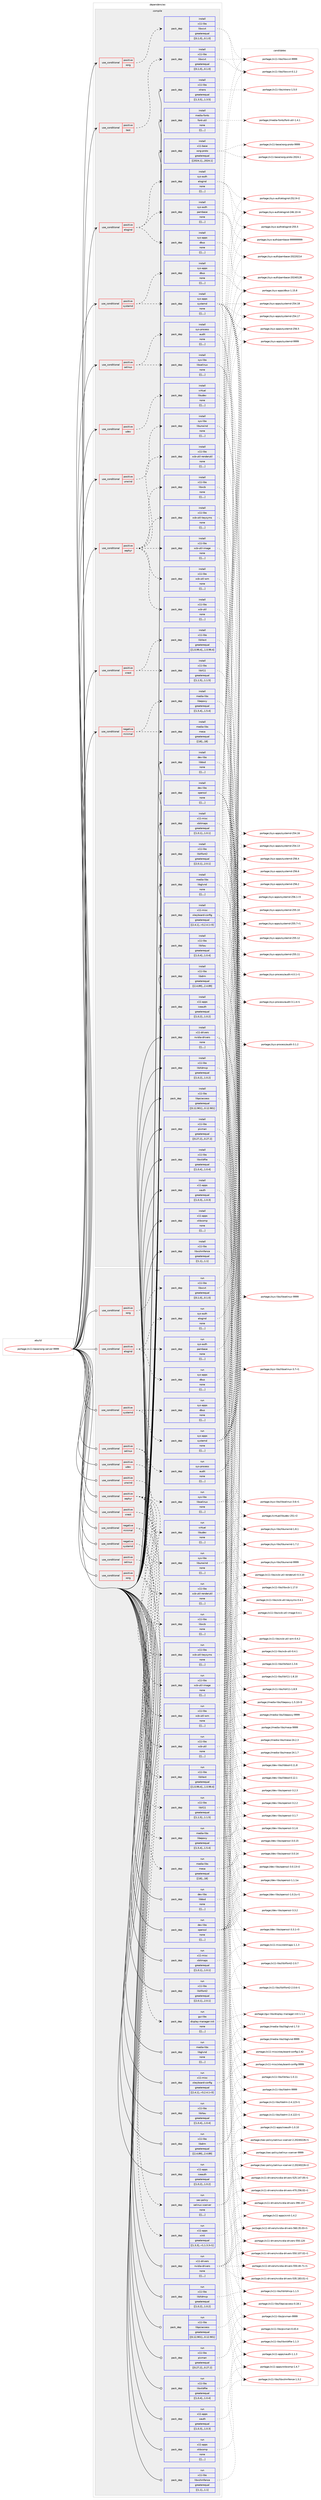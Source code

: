 digraph prolog {

# *************
# Graph options
# *************

newrank=true;
concentrate=true;
compound=true;
graph [rankdir=LR,fontname=Helvetica,fontsize=10,ranksep=1.5];#, ranksep=2.5, nodesep=0.2];
edge  [arrowhead=vee];
node  [fontname=Helvetica,fontsize=10];

# **********
# The ebuild
# **********

subgraph cluster_leftcol {
color=gray;
label=<<i>ebuild</i>>;
id [label="portage://x11-base/xorg-server-9999", color=red, width=4, href="../x11-base/xorg-server-9999.svg"];
}

# ****************
# The dependencies
# ****************

subgraph cluster_midcol {
color=gray;
label=<<i>dependencies</i>>;
subgraph cluster_compile {
fillcolor="#eeeeee";
style=filled;
label=<<i>compile</i>>;
subgraph cond11128 {
dependency30825 [label=<<TABLE BORDER="0" CELLBORDER="1" CELLSPACING="0" CELLPADDING="4"><TR><TD ROWSPAN="3" CELLPADDING="10">use_conditional</TD></TR><TR><TD>negative</TD></TR><TR><TD>minimal</TD></TR></TABLE>>, shape=none, color=red];
subgraph pack19475 {
dependency30826 [label=<<TABLE BORDER="0" CELLBORDER="1" CELLSPACING="0" CELLPADDING="4" WIDTH="220"><TR><TD ROWSPAN="6" CELLPADDING="30">pack_dep</TD></TR><TR><TD WIDTH="110">install</TD></TR><TR><TD>media-libs</TD></TR><TR><TD>mesa</TD></TR><TR><TD>greaterequal</TD></TR><TR><TD>[[18],,,18]</TD></TR></TABLE>>, shape=none, color=blue];
}
dependency30825:e -> dependency30826:w [weight=20,style="dashed",arrowhead="vee"];
subgraph pack19476 {
dependency30827 [label=<<TABLE BORDER="0" CELLBORDER="1" CELLSPACING="0" CELLPADDING="4" WIDTH="220"><TR><TD ROWSPAN="6" CELLPADDING="30">pack_dep</TD></TR><TR><TD WIDTH="110">install</TD></TR><TR><TD>media-libs</TD></TR><TR><TD>libepoxy</TD></TR><TR><TD>greaterequal</TD></TR><TR><TD>[[1,5,4],,,1.5.4]</TD></TR></TABLE>>, shape=none, color=blue];
}
dependency30825:e -> dependency30827:w [weight=20,style="dashed",arrowhead="vee"];
}
id:e -> dependency30825:w [weight=20,style="solid",arrowhead="vee"];
subgraph cond11129 {
dependency30828 [label=<<TABLE BORDER="0" CELLBORDER="1" CELLSPACING="0" CELLPADDING="4"><TR><TD ROWSPAN="3" CELLPADDING="10">use_conditional</TD></TR><TR><TD>positive</TD></TR><TR><TD>elogind</TD></TR></TABLE>>, shape=none, color=red];
subgraph pack19477 {
dependency30829 [label=<<TABLE BORDER="0" CELLBORDER="1" CELLSPACING="0" CELLPADDING="4" WIDTH="220"><TR><TD ROWSPAN="6" CELLPADDING="30">pack_dep</TD></TR><TR><TD WIDTH="110">install</TD></TR><TR><TD>sys-apps</TD></TR><TR><TD>dbus</TD></TR><TR><TD>none</TD></TR><TR><TD>[[],,,,]</TD></TR></TABLE>>, shape=none, color=blue];
}
dependency30828:e -> dependency30829:w [weight=20,style="dashed",arrowhead="vee"];
subgraph pack19478 {
dependency30830 [label=<<TABLE BORDER="0" CELLBORDER="1" CELLSPACING="0" CELLPADDING="4" WIDTH="220"><TR><TD ROWSPAN="6" CELLPADDING="30">pack_dep</TD></TR><TR><TD WIDTH="110">install</TD></TR><TR><TD>sys-auth</TD></TR><TR><TD>elogind</TD></TR><TR><TD>none</TD></TR><TR><TD>[[],,,,]</TD></TR></TABLE>>, shape=none, color=blue];
}
dependency30828:e -> dependency30830:w [weight=20,style="dashed",arrowhead="vee"];
subgraph pack19479 {
dependency30831 [label=<<TABLE BORDER="0" CELLBORDER="1" CELLSPACING="0" CELLPADDING="4" WIDTH="220"><TR><TD ROWSPAN="6" CELLPADDING="30">pack_dep</TD></TR><TR><TD WIDTH="110">install</TD></TR><TR><TD>sys-auth</TD></TR><TR><TD>pambase</TD></TR><TR><TD>none</TD></TR><TR><TD>[[],,,,]</TD></TR></TABLE>>, shape=none, color=blue];
}
dependency30828:e -> dependency30831:w [weight=20,style="dashed",arrowhead="vee"];
}
id:e -> dependency30828:w [weight=20,style="solid",arrowhead="vee"];
subgraph cond11130 {
dependency30832 [label=<<TABLE BORDER="0" CELLBORDER="1" CELLSPACING="0" CELLPADDING="4"><TR><TD ROWSPAN="3" CELLPADDING="10">use_conditional</TD></TR><TR><TD>positive</TD></TR><TR><TD>selinux</TD></TR></TABLE>>, shape=none, color=red];
subgraph pack19480 {
dependency30833 [label=<<TABLE BORDER="0" CELLBORDER="1" CELLSPACING="0" CELLPADDING="4" WIDTH="220"><TR><TD ROWSPAN="6" CELLPADDING="30">pack_dep</TD></TR><TR><TD WIDTH="110">install</TD></TR><TR><TD>sys-process</TD></TR><TR><TD>audit</TD></TR><TR><TD>none</TD></TR><TR><TD>[[],,,,]</TD></TR></TABLE>>, shape=none, color=blue];
}
dependency30832:e -> dependency30833:w [weight=20,style="dashed",arrowhead="vee"];
subgraph pack19481 {
dependency30834 [label=<<TABLE BORDER="0" CELLBORDER="1" CELLSPACING="0" CELLPADDING="4" WIDTH="220"><TR><TD ROWSPAN="6" CELLPADDING="30">pack_dep</TD></TR><TR><TD WIDTH="110">install</TD></TR><TR><TD>sys-libs</TD></TR><TR><TD>libselinux</TD></TR><TR><TD>none</TD></TR><TR><TD>[[],,,,]</TD></TR></TABLE>>, shape=none, color=blue];
}
dependency30832:e -> dependency30834:w [weight=20,style="dashed",arrowhead="vee"];
}
id:e -> dependency30832:w [weight=20,style="solid",arrowhead="vee"];
subgraph cond11131 {
dependency30835 [label=<<TABLE BORDER="0" CELLBORDER="1" CELLSPACING="0" CELLPADDING="4"><TR><TD ROWSPAN="3" CELLPADDING="10">use_conditional</TD></TR><TR><TD>positive</TD></TR><TR><TD>systemd</TD></TR></TABLE>>, shape=none, color=red];
subgraph pack19482 {
dependency30836 [label=<<TABLE BORDER="0" CELLBORDER="1" CELLSPACING="0" CELLPADDING="4" WIDTH="220"><TR><TD ROWSPAN="6" CELLPADDING="30">pack_dep</TD></TR><TR><TD WIDTH="110">install</TD></TR><TR><TD>sys-apps</TD></TR><TR><TD>dbus</TD></TR><TR><TD>none</TD></TR><TR><TD>[[],,,,]</TD></TR></TABLE>>, shape=none, color=blue];
}
dependency30835:e -> dependency30836:w [weight=20,style="dashed",arrowhead="vee"];
subgraph pack19483 {
dependency30837 [label=<<TABLE BORDER="0" CELLBORDER="1" CELLSPACING="0" CELLPADDING="4" WIDTH="220"><TR><TD ROWSPAN="6" CELLPADDING="30">pack_dep</TD></TR><TR><TD WIDTH="110">install</TD></TR><TR><TD>sys-apps</TD></TR><TR><TD>systemd</TD></TR><TR><TD>none</TD></TR><TR><TD>[[],,,,]</TD></TR></TABLE>>, shape=none, color=blue];
}
dependency30835:e -> dependency30837:w [weight=20,style="dashed",arrowhead="vee"];
}
id:e -> dependency30835:w [weight=20,style="solid",arrowhead="vee"];
subgraph cond11132 {
dependency30838 [label=<<TABLE BORDER="0" CELLBORDER="1" CELLSPACING="0" CELLPADDING="4"><TR><TD ROWSPAN="3" CELLPADDING="10">use_conditional</TD></TR><TR><TD>positive</TD></TR><TR><TD>test</TD></TR></TABLE>>, shape=none, color=red];
subgraph pack19484 {
dependency30839 [label=<<TABLE BORDER="0" CELLBORDER="1" CELLSPACING="0" CELLPADDING="4" WIDTH="220"><TR><TD ROWSPAN="6" CELLPADDING="30">pack_dep</TD></TR><TR><TD WIDTH="110">install</TD></TR><TR><TD>x11-libs</TD></TR><TR><TD>libxcvt</TD></TR><TR><TD>greaterequal</TD></TR><TR><TD>[[0,1,0],,,0.1.0]</TD></TR></TABLE>>, shape=none, color=blue];
}
dependency30838:e -> dependency30839:w [weight=20,style="dashed",arrowhead="vee"];
}
id:e -> dependency30838:w [weight=20,style="solid",arrowhead="vee"];
subgraph cond11133 {
dependency30840 [label=<<TABLE BORDER="0" CELLBORDER="1" CELLSPACING="0" CELLPADDING="4"><TR><TD ROWSPAN="3" CELLPADDING="10">use_conditional</TD></TR><TR><TD>positive</TD></TR><TR><TD>udev</TD></TR></TABLE>>, shape=none, color=red];
subgraph pack19485 {
dependency30841 [label=<<TABLE BORDER="0" CELLBORDER="1" CELLSPACING="0" CELLPADDING="4" WIDTH="220"><TR><TD ROWSPAN="6" CELLPADDING="30">pack_dep</TD></TR><TR><TD WIDTH="110">install</TD></TR><TR><TD>virtual</TD></TR><TR><TD>libudev</TD></TR><TR><TD>none</TD></TR><TR><TD>[[],,,,]</TD></TR></TABLE>>, shape=none, color=blue];
}
dependency30840:e -> dependency30841:w [weight=20,style="dashed",arrowhead="vee"];
}
id:e -> dependency30840:w [weight=20,style="solid",arrowhead="vee"];
subgraph cond11134 {
dependency30842 [label=<<TABLE BORDER="0" CELLBORDER="1" CELLSPACING="0" CELLPADDING="4"><TR><TD ROWSPAN="3" CELLPADDING="10">use_conditional</TD></TR><TR><TD>positive</TD></TR><TR><TD>unwind</TD></TR></TABLE>>, shape=none, color=red];
subgraph pack19486 {
dependency30843 [label=<<TABLE BORDER="0" CELLBORDER="1" CELLSPACING="0" CELLPADDING="4" WIDTH="220"><TR><TD ROWSPAN="6" CELLPADDING="30">pack_dep</TD></TR><TR><TD WIDTH="110">install</TD></TR><TR><TD>sys-libs</TD></TR><TR><TD>libunwind</TD></TR><TR><TD>none</TD></TR><TR><TD>[[],,,,]</TD></TR></TABLE>>, shape=none, color=blue];
}
dependency30842:e -> dependency30843:w [weight=20,style="dashed",arrowhead="vee"];
}
id:e -> dependency30842:w [weight=20,style="solid",arrowhead="vee"];
subgraph cond11135 {
dependency30844 [label=<<TABLE BORDER="0" CELLBORDER="1" CELLSPACING="0" CELLPADDING="4"><TR><TD ROWSPAN="3" CELLPADDING="10">use_conditional</TD></TR><TR><TD>positive</TD></TR><TR><TD>xephyr</TD></TR></TABLE>>, shape=none, color=red];
subgraph pack19487 {
dependency30845 [label=<<TABLE BORDER="0" CELLBORDER="1" CELLSPACING="0" CELLPADDING="4" WIDTH="220"><TR><TD ROWSPAN="6" CELLPADDING="30">pack_dep</TD></TR><TR><TD WIDTH="110">install</TD></TR><TR><TD>x11-libs</TD></TR><TR><TD>libxcb</TD></TR><TR><TD>none</TD></TR><TR><TD>[[],,,,]</TD></TR></TABLE>>, shape=none, color=blue];
}
dependency30844:e -> dependency30845:w [weight=20,style="dashed",arrowhead="vee"];
subgraph pack19488 {
dependency30846 [label=<<TABLE BORDER="0" CELLBORDER="1" CELLSPACING="0" CELLPADDING="4" WIDTH="220"><TR><TD ROWSPAN="6" CELLPADDING="30">pack_dep</TD></TR><TR><TD WIDTH="110">install</TD></TR><TR><TD>x11-libs</TD></TR><TR><TD>xcb-util</TD></TR><TR><TD>none</TD></TR><TR><TD>[[],,,,]</TD></TR></TABLE>>, shape=none, color=blue];
}
dependency30844:e -> dependency30846:w [weight=20,style="dashed",arrowhead="vee"];
subgraph pack19489 {
dependency30847 [label=<<TABLE BORDER="0" CELLBORDER="1" CELLSPACING="0" CELLPADDING="4" WIDTH="220"><TR><TD ROWSPAN="6" CELLPADDING="30">pack_dep</TD></TR><TR><TD WIDTH="110">install</TD></TR><TR><TD>x11-libs</TD></TR><TR><TD>xcb-util-image</TD></TR><TR><TD>none</TD></TR><TR><TD>[[],,,,]</TD></TR></TABLE>>, shape=none, color=blue];
}
dependency30844:e -> dependency30847:w [weight=20,style="dashed",arrowhead="vee"];
subgraph pack19490 {
dependency30848 [label=<<TABLE BORDER="0" CELLBORDER="1" CELLSPACING="0" CELLPADDING="4" WIDTH="220"><TR><TD ROWSPAN="6" CELLPADDING="30">pack_dep</TD></TR><TR><TD WIDTH="110">install</TD></TR><TR><TD>x11-libs</TD></TR><TR><TD>xcb-util-keysyms</TD></TR><TR><TD>none</TD></TR><TR><TD>[[],,,,]</TD></TR></TABLE>>, shape=none, color=blue];
}
dependency30844:e -> dependency30848:w [weight=20,style="dashed",arrowhead="vee"];
subgraph pack19491 {
dependency30849 [label=<<TABLE BORDER="0" CELLBORDER="1" CELLSPACING="0" CELLPADDING="4" WIDTH="220"><TR><TD ROWSPAN="6" CELLPADDING="30">pack_dep</TD></TR><TR><TD WIDTH="110">install</TD></TR><TR><TD>x11-libs</TD></TR><TR><TD>xcb-util-renderutil</TD></TR><TR><TD>none</TD></TR><TR><TD>[[],,,,]</TD></TR></TABLE>>, shape=none, color=blue];
}
dependency30844:e -> dependency30849:w [weight=20,style="dashed",arrowhead="vee"];
subgraph pack19492 {
dependency30850 [label=<<TABLE BORDER="0" CELLBORDER="1" CELLSPACING="0" CELLPADDING="4" WIDTH="220"><TR><TD ROWSPAN="6" CELLPADDING="30">pack_dep</TD></TR><TR><TD WIDTH="110">install</TD></TR><TR><TD>x11-libs</TD></TR><TR><TD>xcb-util-wm</TD></TR><TR><TD>none</TD></TR><TR><TD>[[],,,,]</TD></TR></TABLE>>, shape=none, color=blue];
}
dependency30844:e -> dependency30850:w [weight=20,style="dashed",arrowhead="vee"];
}
id:e -> dependency30844:w [weight=20,style="solid",arrowhead="vee"];
subgraph cond11136 {
dependency30851 [label=<<TABLE BORDER="0" CELLBORDER="1" CELLSPACING="0" CELLPADDING="4"><TR><TD ROWSPAN="3" CELLPADDING="10">use_conditional</TD></TR><TR><TD>positive</TD></TR><TR><TD>xnest</TD></TR></TABLE>>, shape=none, color=red];
subgraph pack19493 {
dependency30852 [label=<<TABLE BORDER="0" CELLBORDER="1" CELLSPACING="0" CELLPADDING="4" WIDTH="220"><TR><TD ROWSPAN="6" CELLPADDING="30">pack_dep</TD></TR><TR><TD WIDTH="110">install</TD></TR><TR><TD>x11-libs</TD></TR><TR><TD>libXext</TD></TR><TR><TD>greaterequal</TD></TR><TR><TD>[[1,0,99,4],,,1.0.99.4]</TD></TR></TABLE>>, shape=none, color=blue];
}
dependency30851:e -> dependency30852:w [weight=20,style="dashed",arrowhead="vee"];
subgraph pack19494 {
dependency30853 [label=<<TABLE BORDER="0" CELLBORDER="1" CELLSPACING="0" CELLPADDING="4" WIDTH="220"><TR><TD ROWSPAN="6" CELLPADDING="30">pack_dep</TD></TR><TR><TD WIDTH="110">install</TD></TR><TR><TD>x11-libs</TD></TR><TR><TD>libX11</TD></TR><TR><TD>greaterequal</TD></TR><TR><TD>[[1,1,5],,,1.1.5]</TD></TR></TABLE>>, shape=none, color=blue];
}
dependency30851:e -> dependency30853:w [weight=20,style="dashed",arrowhead="vee"];
}
id:e -> dependency30851:w [weight=20,style="solid",arrowhead="vee"];
subgraph cond11137 {
dependency30854 [label=<<TABLE BORDER="0" CELLBORDER="1" CELLSPACING="0" CELLPADDING="4"><TR><TD ROWSPAN="3" CELLPADDING="10">use_conditional</TD></TR><TR><TD>positive</TD></TR><TR><TD>xorg</TD></TR></TABLE>>, shape=none, color=red];
subgraph pack19495 {
dependency30855 [label=<<TABLE BORDER="0" CELLBORDER="1" CELLSPACING="0" CELLPADDING="4" WIDTH="220"><TR><TD ROWSPAN="6" CELLPADDING="30">pack_dep</TD></TR><TR><TD WIDTH="110">install</TD></TR><TR><TD>x11-libs</TD></TR><TR><TD>libxcvt</TD></TR><TR><TD>greaterequal</TD></TR><TR><TD>[[0,1,0],,,0.1.0]</TD></TR></TABLE>>, shape=none, color=blue];
}
dependency30854:e -> dependency30855:w [weight=20,style="dashed",arrowhead="vee"];
}
id:e -> dependency30854:w [weight=20,style="solid",arrowhead="vee"];
subgraph pack19496 {
dependency30856 [label=<<TABLE BORDER="0" CELLBORDER="1" CELLSPACING="0" CELLPADDING="4" WIDTH="220"><TR><TD ROWSPAN="6" CELLPADDING="30">pack_dep</TD></TR><TR><TD WIDTH="110">install</TD></TR><TR><TD>dev-libs</TD></TR><TR><TD>libbsd</TD></TR><TR><TD>none</TD></TR><TR><TD>[[],,,,]</TD></TR></TABLE>>, shape=none, color=blue];
}
id:e -> dependency30856:w [weight=20,style="solid",arrowhead="vee"];
subgraph pack19497 {
dependency30857 [label=<<TABLE BORDER="0" CELLBORDER="1" CELLSPACING="0" CELLPADDING="4" WIDTH="220"><TR><TD ROWSPAN="6" CELLPADDING="30">pack_dep</TD></TR><TR><TD WIDTH="110">install</TD></TR><TR><TD>dev-libs</TD></TR><TR><TD>openssl</TD></TR><TR><TD>none</TD></TR><TR><TD>[[],,,,]</TD></TR></TABLE>>, shape=none, color=blue];
}
id:e -> dependency30857:w [weight=20,style="solid",arrowhead="vee"];
subgraph pack19498 {
dependency30858 [label=<<TABLE BORDER="0" CELLBORDER="1" CELLSPACING="0" CELLPADDING="4" WIDTH="220"><TR><TD ROWSPAN="6" CELLPADDING="30">pack_dep</TD></TR><TR><TD WIDTH="110">install</TD></TR><TR><TD>media-fonts</TD></TR><TR><TD>font-util</TD></TR><TR><TD>none</TD></TR><TR><TD>[[],,,,]</TD></TR></TABLE>>, shape=none, color=blue];
}
id:e -> dependency30858:w [weight=20,style="solid",arrowhead="vee"];
subgraph pack19499 {
dependency30859 [label=<<TABLE BORDER="0" CELLBORDER="1" CELLSPACING="0" CELLPADDING="4" WIDTH="220"><TR><TD ROWSPAN="6" CELLPADDING="30">pack_dep</TD></TR><TR><TD WIDTH="110">install</TD></TR><TR><TD>media-libs</TD></TR><TR><TD>libglvnd</TD></TR><TR><TD>none</TD></TR><TR><TD>[[],,,,]</TD></TR></TABLE>>, shape=none, color=blue];
}
id:e -> dependency30859:w [weight=20,style="solid",arrowhead="vee"];
subgraph pack19500 {
dependency30860 [label=<<TABLE BORDER="0" CELLBORDER="1" CELLSPACING="0" CELLPADDING="4" WIDTH="220"><TR><TD ROWSPAN="6" CELLPADDING="30">pack_dep</TD></TR><TR><TD WIDTH="110">install</TD></TR><TR><TD>x11-apps</TD></TR><TR><TD>iceauth</TD></TR><TR><TD>greaterequal</TD></TR><TR><TD>[[1,0,2],,,1.0.2]</TD></TR></TABLE>>, shape=none, color=blue];
}
id:e -> dependency30860:w [weight=20,style="solid",arrowhead="vee"];
subgraph pack19501 {
dependency30861 [label=<<TABLE BORDER="0" CELLBORDER="1" CELLSPACING="0" CELLPADDING="4" WIDTH="220"><TR><TD ROWSPAN="6" CELLPADDING="30">pack_dep</TD></TR><TR><TD WIDTH="110">install</TD></TR><TR><TD>x11-apps</TD></TR><TR><TD>xauth</TD></TR><TR><TD>greaterequal</TD></TR><TR><TD>[[1,0,3],,,1.0.3]</TD></TR></TABLE>>, shape=none, color=blue];
}
id:e -> dependency30861:w [weight=20,style="solid",arrowhead="vee"];
subgraph pack19502 {
dependency30862 [label=<<TABLE BORDER="0" CELLBORDER="1" CELLSPACING="0" CELLPADDING="4" WIDTH="220"><TR><TD ROWSPAN="6" CELLPADDING="30">pack_dep</TD></TR><TR><TD WIDTH="110">install</TD></TR><TR><TD>x11-apps</TD></TR><TR><TD>xkbcomp</TD></TR><TR><TD>none</TD></TR><TR><TD>[[],,,,]</TD></TR></TABLE>>, shape=none, color=blue];
}
id:e -> dependency30862:w [weight=20,style="solid",arrowhead="vee"];
subgraph pack19503 {
dependency30863 [label=<<TABLE BORDER="0" CELLBORDER="1" CELLSPACING="0" CELLPADDING="4" WIDTH="220"><TR><TD ROWSPAN="6" CELLPADDING="30">pack_dep</TD></TR><TR><TD WIDTH="110">install</TD></TR><TR><TD>x11-base</TD></TR><TR><TD>xorg-proto</TD></TR><TR><TD>greaterequal</TD></TR><TR><TD>[[2024,1],,,2024.1]</TD></TR></TABLE>>, shape=none, color=blue];
}
id:e -> dependency30863:w [weight=20,style="solid",arrowhead="vee"];
subgraph pack19504 {
dependency30864 [label=<<TABLE BORDER="0" CELLBORDER="1" CELLSPACING="0" CELLPADDING="4" WIDTH="220"><TR><TD ROWSPAN="6" CELLPADDING="30">pack_dep</TD></TR><TR><TD WIDTH="110">install</TD></TR><TR><TD>x11-libs</TD></TR><TR><TD>libXau</TD></TR><TR><TD>greaterequal</TD></TR><TR><TD>[[1,0,4],,,1.0.4]</TD></TR></TABLE>>, shape=none, color=blue];
}
id:e -> dependency30864:w [weight=20,style="solid",arrowhead="vee"];
subgraph pack19505 {
dependency30865 [label=<<TABLE BORDER="0" CELLBORDER="1" CELLSPACING="0" CELLPADDING="4" WIDTH="220"><TR><TD ROWSPAN="6" CELLPADDING="30">pack_dep</TD></TR><TR><TD WIDTH="110">install</TD></TR><TR><TD>x11-libs</TD></TR><TR><TD>libXdmcp</TD></TR><TR><TD>greaterequal</TD></TR><TR><TD>[[1,0,2],,,1.0.2]</TD></TR></TABLE>>, shape=none, color=blue];
}
id:e -> dependency30865:w [weight=20,style="solid",arrowhead="vee"];
subgraph pack19506 {
dependency30866 [label=<<TABLE BORDER="0" CELLBORDER="1" CELLSPACING="0" CELLPADDING="4" WIDTH="220"><TR><TD ROWSPAN="6" CELLPADDING="30">pack_dep</TD></TR><TR><TD WIDTH="110">install</TD></TR><TR><TD>x11-libs</TD></TR><TR><TD>libXfont2</TD></TR><TR><TD>greaterequal</TD></TR><TR><TD>[[2,0,1],,,2.0.1]</TD></TR></TABLE>>, shape=none, color=blue];
}
id:e -> dependency30866:w [weight=20,style="solid",arrowhead="vee"];
subgraph pack19507 {
dependency30867 [label=<<TABLE BORDER="0" CELLBORDER="1" CELLSPACING="0" CELLPADDING="4" WIDTH="220"><TR><TD ROWSPAN="6" CELLPADDING="30">pack_dep</TD></TR><TR><TD WIDTH="110">install</TD></TR><TR><TD>x11-libs</TD></TR><TR><TD>libdrm</TD></TR><TR><TD>greaterequal</TD></TR><TR><TD>[[2,4,89],,,2.4.89]</TD></TR></TABLE>>, shape=none, color=blue];
}
id:e -> dependency30867:w [weight=20,style="solid",arrowhead="vee"];
subgraph pack19508 {
dependency30868 [label=<<TABLE BORDER="0" CELLBORDER="1" CELLSPACING="0" CELLPADDING="4" WIDTH="220"><TR><TD ROWSPAN="6" CELLPADDING="30">pack_dep</TD></TR><TR><TD WIDTH="110">install</TD></TR><TR><TD>x11-libs</TD></TR><TR><TD>libpciaccess</TD></TR><TR><TD>greaterequal</TD></TR><TR><TD>[[0,12,901],,,0.12.901]</TD></TR></TABLE>>, shape=none, color=blue];
}
id:e -> dependency30868:w [weight=20,style="solid",arrowhead="vee"];
subgraph pack19509 {
dependency30869 [label=<<TABLE BORDER="0" CELLBORDER="1" CELLSPACING="0" CELLPADDING="4" WIDTH="220"><TR><TD ROWSPAN="6" CELLPADDING="30">pack_dep</TD></TR><TR><TD WIDTH="110">install</TD></TR><TR><TD>x11-libs</TD></TR><TR><TD>libxkbfile</TD></TR><TR><TD>greaterequal</TD></TR><TR><TD>[[1,0,4],,,1.0.4]</TD></TR></TABLE>>, shape=none, color=blue];
}
id:e -> dependency30869:w [weight=20,style="solid",arrowhead="vee"];
subgraph pack19510 {
dependency30870 [label=<<TABLE BORDER="0" CELLBORDER="1" CELLSPACING="0" CELLPADDING="4" WIDTH="220"><TR><TD ROWSPAN="6" CELLPADDING="30">pack_dep</TD></TR><TR><TD WIDTH="110">install</TD></TR><TR><TD>x11-libs</TD></TR><TR><TD>libxshmfence</TD></TR><TR><TD>greaterequal</TD></TR><TR><TD>[[1,1],,,1.1]</TD></TR></TABLE>>, shape=none, color=blue];
}
id:e -> dependency30870:w [weight=20,style="solid",arrowhead="vee"];
subgraph pack19511 {
dependency30871 [label=<<TABLE BORDER="0" CELLBORDER="1" CELLSPACING="0" CELLPADDING="4" WIDTH="220"><TR><TD ROWSPAN="6" CELLPADDING="30">pack_dep</TD></TR><TR><TD WIDTH="110">install</TD></TR><TR><TD>x11-libs</TD></TR><TR><TD>pixman</TD></TR><TR><TD>greaterequal</TD></TR><TR><TD>[[0,27,2],,,0.27.2]</TD></TR></TABLE>>, shape=none, color=blue];
}
id:e -> dependency30871:w [weight=20,style="solid",arrowhead="vee"];
subgraph pack19512 {
dependency30872 [label=<<TABLE BORDER="0" CELLBORDER="1" CELLSPACING="0" CELLPADDING="4" WIDTH="220"><TR><TD ROWSPAN="6" CELLPADDING="30">pack_dep</TD></TR><TR><TD WIDTH="110">install</TD></TR><TR><TD>x11-libs</TD></TR><TR><TD>xtrans</TD></TR><TR><TD>greaterequal</TD></TR><TR><TD>[[1,3,5],,,1.3.5]</TD></TR></TABLE>>, shape=none, color=blue];
}
id:e -> dependency30872:w [weight=20,style="solid",arrowhead="vee"];
subgraph pack19513 {
dependency30873 [label=<<TABLE BORDER="0" CELLBORDER="1" CELLSPACING="0" CELLPADDING="4" WIDTH="220"><TR><TD ROWSPAN="6" CELLPADDING="30">pack_dep</TD></TR><TR><TD WIDTH="110">install</TD></TR><TR><TD>x11-misc</TD></TR><TR><TD>xbitmaps</TD></TR><TR><TD>greaterequal</TD></TR><TR><TD>[[1,0,1],,,1.0.1]</TD></TR></TABLE>>, shape=none, color=blue];
}
id:e -> dependency30873:w [weight=20,style="solid",arrowhead="vee"];
subgraph pack19514 {
dependency30874 [label=<<TABLE BORDER="0" CELLBORDER="1" CELLSPACING="0" CELLPADDING="4" WIDTH="220"><TR><TD ROWSPAN="6" CELLPADDING="30">pack_dep</TD></TR><TR><TD WIDTH="110">install</TD></TR><TR><TD>x11-misc</TD></TR><TR><TD>xkeyboard-config</TD></TR><TR><TD>greaterequal</TD></TR><TR><TD>[[2,4,1],,-r3,2.4.1-r3]</TD></TR></TABLE>>, shape=none, color=blue];
}
id:e -> dependency30874:w [weight=20,style="solid",arrowhead="vee"];
subgraph pack19515 {
dependency30875 [label=<<TABLE BORDER="0" CELLBORDER="1" CELLSPACING="0" CELLPADDING="4" WIDTH="220"><TR><TD ROWSPAN="6" CELLPADDING="30">pack_dep</TD></TR><TR><TD WIDTH="110">install</TD></TR><TR><TD>x11-drivers</TD></TR><TR><TD>nvidia-drivers</TD></TR><TR><TD>none</TD></TR><TR><TD>[[],,,,]</TD></TR></TABLE>>, shape=none, color=blue];
}
id:e -> dependency30875:w [weight=20,style="solid",arrowhead="vee"];
}
subgraph cluster_compileandrun {
fillcolor="#eeeeee";
style=filled;
label=<<i>compile and run</i>>;
}
subgraph cluster_run {
fillcolor="#eeeeee";
style=filled;
label=<<i>run</i>>;
subgraph cond11138 {
dependency30876 [label=<<TABLE BORDER="0" CELLBORDER="1" CELLSPACING="0" CELLPADDING="4"><TR><TD ROWSPAN="3" CELLPADDING="10">use_conditional</TD></TR><TR><TD>negative</TD></TR><TR><TD>minimal</TD></TR></TABLE>>, shape=none, color=red];
subgraph pack19516 {
dependency30877 [label=<<TABLE BORDER="0" CELLBORDER="1" CELLSPACING="0" CELLPADDING="4" WIDTH="220"><TR><TD ROWSPAN="6" CELLPADDING="30">pack_dep</TD></TR><TR><TD WIDTH="110">run</TD></TR><TR><TD>media-libs</TD></TR><TR><TD>mesa</TD></TR><TR><TD>greaterequal</TD></TR><TR><TD>[[18],,,18]</TD></TR></TABLE>>, shape=none, color=blue];
}
dependency30876:e -> dependency30877:w [weight=20,style="dashed",arrowhead="vee"];
subgraph pack19517 {
dependency30878 [label=<<TABLE BORDER="0" CELLBORDER="1" CELLSPACING="0" CELLPADDING="4" WIDTH="220"><TR><TD ROWSPAN="6" CELLPADDING="30">pack_dep</TD></TR><TR><TD WIDTH="110">run</TD></TR><TR><TD>media-libs</TD></TR><TR><TD>libepoxy</TD></TR><TR><TD>greaterequal</TD></TR><TR><TD>[[1,5,4],,,1.5.4]</TD></TR></TABLE>>, shape=none, color=blue];
}
dependency30876:e -> dependency30878:w [weight=20,style="dashed",arrowhead="vee"];
}
id:e -> dependency30876:w [weight=20,style="solid",arrowhead="odot"];
subgraph cond11139 {
dependency30879 [label=<<TABLE BORDER="0" CELLBORDER="1" CELLSPACING="0" CELLPADDING="4"><TR><TD ROWSPAN="3" CELLPADDING="10">use_conditional</TD></TR><TR><TD>negative</TD></TR><TR><TD>systemd</TD></TR></TABLE>>, shape=none, color=red];
subgraph pack19518 {
dependency30880 [label=<<TABLE BORDER="0" CELLBORDER="1" CELLSPACING="0" CELLPADDING="4" WIDTH="220"><TR><TD ROWSPAN="6" CELLPADDING="30">pack_dep</TD></TR><TR><TD WIDTH="110">run</TD></TR><TR><TD>gui-libs</TD></TR><TR><TD>display-manager-init</TD></TR><TR><TD>none</TD></TR><TR><TD>[[],,,,]</TD></TR></TABLE>>, shape=none, color=blue];
}
dependency30879:e -> dependency30880:w [weight=20,style="dashed",arrowhead="vee"];
}
id:e -> dependency30879:w [weight=20,style="solid",arrowhead="odot"];
subgraph cond11140 {
dependency30881 [label=<<TABLE BORDER="0" CELLBORDER="1" CELLSPACING="0" CELLPADDING="4"><TR><TD ROWSPAN="3" CELLPADDING="10">use_conditional</TD></TR><TR><TD>positive</TD></TR><TR><TD>elogind</TD></TR></TABLE>>, shape=none, color=red];
subgraph pack19519 {
dependency30882 [label=<<TABLE BORDER="0" CELLBORDER="1" CELLSPACING="0" CELLPADDING="4" WIDTH="220"><TR><TD ROWSPAN="6" CELLPADDING="30">pack_dep</TD></TR><TR><TD WIDTH="110">run</TD></TR><TR><TD>sys-apps</TD></TR><TR><TD>dbus</TD></TR><TR><TD>none</TD></TR><TR><TD>[[],,,,]</TD></TR></TABLE>>, shape=none, color=blue];
}
dependency30881:e -> dependency30882:w [weight=20,style="dashed",arrowhead="vee"];
subgraph pack19520 {
dependency30883 [label=<<TABLE BORDER="0" CELLBORDER="1" CELLSPACING="0" CELLPADDING="4" WIDTH="220"><TR><TD ROWSPAN="6" CELLPADDING="30">pack_dep</TD></TR><TR><TD WIDTH="110">run</TD></TR><TR><TD>sys-auth</TD></TR><TR><TD>elogind</TD></TR><TR><TD>none</TD></TR><TR><TD>[[],,,,]</TD></TR></TABLE>>, shape=none, color=blue];
}
dependency30881:e -> dependency30883:w [weight=20,style="dashed",arrowhead="vee"];
subgraph pack19521 {
dependency30884 [label=<<TABLE BORDER="0" CELLBORDER="1" CELLSPACING="0" CELLPADDING="4" WIDTH="220"><TR><TD ROWSPAN="6" CELLPADDING="30">pack_dep</TD></TR><TR><TD WIDTH="110">run</TD></TR><TR><TD>sys-auth</TD></TR><TR><TD>pambase</TD></TR><TR><TD>none</TD></TR><TR><TD>[[],,,,]</TD></TR></TABLE>>, shape=none, color=blue];
}
dependency30881:e -> dependency30884:w [weight=20,style="dashed",arrowhead="vee"];
}
id:e -> dependency30881:w [weight=20,style="solid",arrowhead="odot"];
subgraph cond11141 {
dependency30885 [label=<<TABLE BORDER="0" CELLBORDER="1" CELLSPACING="0" CELLPADDING="4"><TR><TD ROWSPAN="3" CELLPADDING="10">use_conditional</TD></TR><TR><TD>positive</TD></TR><TR><TD>selinux</TD></TR></TABLE>>, shape=none, color=red];
subgraph pack19522 {
dependency30886 [label=<<TABLE BORDER="0" CELLBORDER="1" CELLSPACING="0" CELLPADDING="4" WIDTH="220"><TR><TD ROWSPAN="6" CELLPADDING="30">pack_dep</TD></TR><TR><TD WIDTH="110">run</TD></TR><TR><TD>sec-policy</TD></TR><TR><TD>selinux-xserver</TD></TR><TR><TD>none</TD></TR><TR><TD>[[],,,,]</TD></TR></TABLE>>, shape=none, color=blue];
}
dependency30885:e -> dependency30886:w [weight=20,style="dashed",arrowhead="vee"];
}
id:e -> dependency30885:w [weight=20,style="solid",arrowhead="odot"];
subgraph cond11142 {
dependency30887 [label=<<TABLE BORDER="0" CELLBORDER="1" CELLSPACING="0" CELLPADDING="4"><TR><TD ROWSPAN="3" CELLPADDING="10">use_conditional</TD></TR><TR><TD>positive</TD></TR><TR><TD>selinux</TD></TR></TABLE>>, shape=none, color=red];
subgraph pack19523 {
dependency30888 [label=<<TABLE BORDER="0" CELLBORDER="1" CELLSPACING="0" CELLPADDING="4" WIDTH="220"><TR><TD ROWSPAN="6" CELLPADDING="30">pack_dep</TD></TR><TR><TD WIDTH="110">run</TD></TR><TR><TD>sys-process</TD></TR><TR><TD>audit</TD></TR><TR><TD>none</TD></TR><TR><TD>[[],,,,]</TD></TR></TABLE>>, shape=none, color=blue];
}
dependency30887:e -> dependency30888:w [weight=20,style="dashed",arrowhead="vee"];
subgraph pack19524 {
dependency30889 [label=<<TABLE BORDER="0" CELLBORDER="1" CELLSPACING="0" CELLPADDING="4" WIDTH="220"><TR><TD ROWSPAN="6" CELLPADDING="30">pack_dep</TD></TR><TR><TD WIDTH="110">run</TD></TR><TR><TD>sys-libs</TD></TR><TR><TD>libselinux</TD></TR><TR><TD>none</TD></TR><TR><TD>[[],,,,]</TD></TR></TABLE>>, shape=none, color=blue];
}
dependency30887:e -> dependency30889:w [weight=20,style="dashed",arrowhead="vee"];
}
id:e -> dependency30887:w [weight=20,style="solid",arrowhead="odot"];
subgraph cond11143 {
dependency30890 [label=<<TABLE BORDER="0" CELLBORDER="1" CELLSPACING="0" CELLPADDING="4"><TR><TD ROWSPAN="3" CELLPADDING="10">use_conditional</TD></TR><TR><TD>positive</TD></TR><TR><TD>systemd</TD></TR></TABLE>>, shape=none, color=red];
subgraph pack19525 {
dependency30891 [label=<<TABLE BORDER="0" CELLBORDER="1" CELLSPACING="0" CELLPADDING="4" WIDTH="220"><TR><TD ROWSPAN="6" CELLPADDING="30">pack_dep</TD></TR><TR><TD WIDTH="110">run</TD></TR><TR><TD>sys-apps</TD></TR><TR><TD>dbus</TD></TR><TR><TD>none</TD></TR><TR><TD>[[],,,,]</TD></TR></TABLE>>, shape=none, color=blue];
}
dependency30890:e -> dependency30891:w [weight=20,style="dashed",arrowhead="vee"];
subgraph pack19526 {
dependency30892 [label=<<TABLE BORDER="0" CELLBORDER="1" CELLSPACING="0" CELLPADDING="4" WIDTH="220"><TR><TD ROWSPAN="6" CELLPADDING="30">pack_dep</TD></TR><TR><TD WIDTH="110">run</TD></TR><TR><TD>sys-apps</TD></TR><TR><TD>systemd</TD></TR><TR><TD>none</TD></TR><TR><TD>[[],,,,]</TD></TR></TABLE>>, shape=none, color=blue];
}
dependency30890:e -> dependency30892:w [weight=20,style="dashed",arrowhead="vee"];
}
id:e -> dependency30890:w [weight=20,style="solid",arrowhead="odot"];
subgraph cond11144 {
dependency30893 [label=<<TABLE BORDER="0" CELLBORDER="1" CELLSPACING="0" CELLPADDING="4"><TR><TD ROWSPAN="3" CELLPADDING="10">use_conditional</TD></TR><TR><TD>positive</TD></TR><TR><TD>udev</TD></TR></TABLE>>, shape=none, color=red];
subgraph pack19527 {
dependency30894 [label=<<TABLE BORDER="0" CELLBORDER="1" CELLSPACING="0" CELLPADDING="4" WIDTH="220"><TR><TD ROWSPAN="6" CELLPADDING="30">pack_dep</TD></TR><TR><TD WIDTH="110">run</TD></TR><TR><TD>virtual</TD></TR><TR><TD>libudev</TD></TR><TR><TD>none</TD></TR><TR><TD>[[],,,,]</TD></TR></TABLE>>, shape=none, color=blue];
}
dependency30893:e -> dependency30894:w [weight=20,style="dashed",arrowhead="vee"];
}
id:e -> dependency30893:w [weight=20,style="solid",arrowhead="odot"];
subgraph cond11145 {
dependency30895 [label=<<TABLE BORDER="0" CELLBORDER="1" CELLSPACING="0" CELLPADDING="4"><TR><TD ROWSPAN="3" CELLPADDING="10">use_conditional</TD></TR><TR><TD>positive</TD></TR><TR><TD>unwind</TD></TR></TABLE>>, shape=none, color=red];
subgraph pack19528 {
dependency30896 [label=<<TABLE BORDER="0" CELLBORDER="1" CELLSPACING="0" CELLPADDING="4" WIDTH="220"><TR><TD ROWSPAN="6" CELLPADDING="30">pack_dep</TD></TR><TR><TD WIDTH="110">run</TD></TR><TR><TD>sys-libs</TD></TR><TR><TD>libunwind</TD></TR><TR><TD>none</TD></TR><TR><TD>[[],,,,]</TD></TR></TABLE>>, shape=none, color=blue];
}
dependency30895:e -> dependency30896:w [weight=20,style="dashed",arrowhead="vee"];
}
id:e -> dependency30895:w [weight=20,style="solid",arrowhead="odot"];
subgraph cond11146 {
dependency30897 [label=<<TABLE BORDER="0" CELLBORDER="1" CELLSPACING="0" CELLPADDING="4"><TR><TD ROWSPAN="3" CELLPADDING="10">use_conditional</TD></TR><TR><TD>positive</TD></TR><TR><TD>xephyr</TD></TR></TABLE>>, shape=none, color=red];
subgraph pack19529 {
dependency30898 [label=<<TABLE BORDER="0" CELLBORDER="1" CELLSPACING="0" CELLPADDING="4" WIDTH="220"><TR><TD ROWSPAN="6" CELLPADDING="30">pack_dep</TD></TR><TR><TD WIDTH="110">run</TD></TR><TR><TD>x11-libs</TD></TR><TR><TD>libxcb</TD></TR><TR><TD>none</TD></TR><TR><TD>[[],,,,]</TD></TR></TABLE>>, shape=none, color=blue];
}
dependency30897:e -> dependency30898:w [weight=20,style="dashed",arrowhead="vee"];
subgraph pack19530 {
dependency30899 [label=<<TABLE BORDER="0" CELLBORDER="1" CELLSPACING="0" CELLPADDING="4" WIDTH="220"><TR><TD ROWSPAN="6" CELLPADDING="30">pack_dep</TD></TR><TR><TD WIDTH="110">run</TD></TR><TR><TD>x11-libs</TD></TR><TR><TD>xcb-util</TD></TR><TR><TD>none</TD></TR><TR><TD>[[],,,,]</TD></TR></TABLE>>, shape=none, color=blue];
}
dependency30897:e -> dependency30899:w [weight=20,style="dashed",arrowhead="vee"];
subgraph pack19531 {
dependency30900 [label=<<TABLE BORDER="0" CELLBORDER="1" CELLSPACING="0" CELLPADDING="4" WIDTH="220"><TR><TD ROWSPAN="6" CELLPADDING="30">pack_dep</TD></TR><TR><TD WIDTH="110">run</TD></TR><TR><TD>x11-libs</TD></TR><TR><TD>xcb-util-image</TD></TR><TR><TD>none</TD></TR><TR><TD>[[],,,,]</TD></TR></TABLE>>, shape=none, color=blue];
}
dependency30897:e -> dependency30900:w [weight=20,style="dashed",arrowhead="vee"];
subgraph pack19532 {
dependency30901 [label=<<TABLE BORDER="0" CELLBORDER="1" CELLSPACING="0" CELLPADDING="4" WIDTH="220"><TR><TD ROWSPAN="6" CELLPADDING="30">pack_dep</TD></TR><TR><TD WIDTH="110">run</TD></TR><TR><TD>x11-libs</TD></TR><TR><TD>xcb-util-keysyms</TD></TR><TR><TD>none</TD></TR><TR><TD>[[],,,,]</TD></TR></TABLE>>, shape=none, color=blue];
}
dependency30897:e -> dependency30901:w [weight=20,style="dashed",arrowhead="vee"];
subgraph pack19533 {
dependency30902 [label=<<TABLE BORDER="0" CELLBORDER="1" CELLSPACING="0" CELLPADDING="4" WIDTH="220"><TR><TD ROWSPAN="6" CELLPADDING="30">pack_dep</TD></TR><TR><TD WIDTH="110">run</TD></TR><TR><TD>x11-libs</TD></TR><TR><TD>xcb-util-renderutil</TD></TR><TR><TD>none</TD></TR><TR><TD>[[],,,,]</TD></TR></TABLE>>, shape=none, color=blue];
}
dependency30897:e -> dependency30902:w [weight=20,style="dashed",arrowhead="vee"];
subgraph pack19534 {
dependency30903 [label=<<TABLE BORDER="0" CELLBORDER="1" CELLSPACING="0" CELLPADDING="4" WIDTH="220"><TR><TD ROWSPAN="6" CELLPADDING="30">pack_dep</TD></TR><TR><TD WIDTH="110">run</TD></TR><TR><TD>x11-libs</TD></TR><TR><TD>xcb-util-wm</TD></TR><TR><TD>none</TD></TR><TR><TD>[[],,,,]</TD></TR></TABLE>>, shape=none, color=blue];
}
dependency30897:e -> dependency30903:w [weight=20,style="dashed",arrowhead="vee"];
}
id:e -> dependency30897:w [weight=20,style="solid",arrowhead="odot"];
subgraph cond11147 {
dependency30904 [label=<<TABLE BORDER="0" CELLBORDER="1" CELLSPACING="0" CELLPADDING="4"><TR><TD ROWSPAN="3" CELLPADDING="10">use_conditional</TD></TR><TR><TD>positive</TD></TR><TR><TD>xnest</TD></TR></TABLE>>, shape=none, color=red];
subgraph pack19535 {
dependency30905 [label=<<TABLE BORDER="0" CELLBORDER="1" CELLSPACING="0" CELLPADDING="4" WIDTH="220"><TR><TD ROWSPAN="6" CELLPADDING="30">pack_dep</TD></TR><TR><TD WIDTH="110">run</TD></TR><TR><TD>x11-libs</TD></TR><TR><TD>libXext</TD></TR><TR><TD>greaterequal</TD></TR><TR><TD>[[1,0,99,4],,,1.0.99.4]</TD></TR></TABLE>>, shape=none, color=blue];
}
dependency30904:e -> dependency30905:w [weight=20,style="dashed",arrowhead="vee"];
subgraph pack19536 {
dependency30906 [label=<<TABLE BORDER="0" CELLBORDER="1" CELLSPACING="0" CELLPADDING="4" WIDTH="220"><TR><TD ROWSPAN="6" CELLPADDING="30">pack_dep</TD></TR><TR><TD WIDTH="110">run</TD></TR><TR><TD>x11-libs</TD></TR><TR><TD>libX11</TD></TR><TR><TD>greaterequal</TD></TR><TR><TD>[[1,1,5],,,1.1.5]</TD></TR></TABLE>>, shape=none, color=blue];
}
dependency30904:e -> dependency30906:w [weight=20,style="dashed",arrowhead="vee"];
}
id:e -> dependency30904:w [weight=20,style="solid",arrowhead="odot"];
subgraph cond11148 {
dependency30907 [label=<<TABLE BORDER="0" CELLBORDER="1" CELLSPACING="0" CELLPADDING="4"><TR><TD ROWSPAN="3" CELLPADDING="10">use_conditional</TD></TR><TR><TD>positive</TD></TR><TR><TD>xorg</TD></TR></TABLE>>, shape=none, color=red];
subgraph pack19537 {
dependency30908 [label=<<TABLE BORDER="0" CELLBORDER="1" CELLSPACING="0" CELLPADDING="4" WIDTH="220"><TR><TD ROWSPAN="6" CELLPADDING="30">pack_dep</TD></TR><TR><TD WIDTH="110">run</TD></TR><TR><TD>x11-apps</TD></TR><TR><TD>xinit</TD></TR><TR><TD>greaterequal</TD></TR><TR><TD>[[1,3,3],,-r1,1.3.3-r1]</TD></TR></TABLE>>, shape=none, color=blue];
}
dependency30907:e -> dependency30908:w [weight=20,style="dashed",arrowhead="vee"];
}
id:e -> dependency30907:w [weight=20,style="solid",arrowhead="odot"];
subgraph cond11149 {
dependency30909 [label=<<TABLE BORDER="0" CELLBORDER="1" CELLSPACING="0" CELLPADDING="4"><TR><TD ROWSPAN="3" CELLPADDING="10">use_conditional</TD></TR><TR><TD>positive</TD></TR><TR><TD>xorg</TD></TR></TABLE>>, shape=none, color=red];
subgraph pack19538 {
dependency30910 [label=<<TABLE BORDER="0" CELLBORDER="1" CELLSPACING="0" CELLPADDING="4" WIDTH="220"><TR><TD ROWSPAN="6" CELLPADDING="30">pack_dep</TD></TR><TR><TD WIDTH="110">run</TD></TR><TR><TD>x11-libs</TD></TR><TR><TD>libxcvt</TD></TR><TR><TD>greaterequal</TD></TR><TR><TD>[[0,1,0],,,0.1.0]</TD></TR></TABLE>>, shape=none, color=blue];
}
dependency30909:e -> dependency30910:w [weight=20,style="dashed",arrowhead="vee"];
}
id:e -> dependency30909:w [weight=20,style="solid",arrowhead="odot"];
subgraph pack19539 {
dependency30911 [label=<<TABLE BORDER="0" CELLBORDER="1" CELLSPACING="0" CELLPADDING="4" WIDTH="220"><TR><TD ROWSPAN="6" CELLPADDING="30">pack_dep</TD></TR><TR><TD WIDTH="110">run</TD></TR><TR><TD>dev-libs</TD></TR><TR><TD>libbsd</TD></TR><TR><TD>none</TD></TR><TR><TD>[[],,,,]</TD></TR></TABLE>>, shape=none, color=blue];
}
id:e -> dependency30911:w [weight=20,style="solid",arrowhead="odot"];
subgraph pack19540 {
dependency30912 [label=<<TABLE BORDER="0" CELLBORDER="1" CELLSPACING="0" CELLPADDING="4" WIDTH="220"><TR><TD ROWSPAN="6" CELLPADDING="30">pack_dep</TD></TR><TR><TD WIDTH="110">run</TD></TR><TR><TD>dev-libs</TD></TR><TR><TD>openssl</TD></TR><TR><TD>none</TD></TR><TR><TD>[[],,,,]</TD></TR></TABLE>>, shape=none, color=blue];
}
id:e -> dependency30912:w [weight=20,style="solid",arrowhead="odot"];
subgraph pack19541 {
dependency30913 [label=<<TABLE BORDER="0" CELLBORDER="1" CELLSPACING="0" CELLPADDING="4" WIDTH="220"><TR><TD ROWSPAN="6" CELLPADDING="30">pack_dep</TD></TR><TR><TD WIDTH="110">run</TD></TR><TR><TD>media-libs</TD></TR><TR><TD>libglvnd</TD></TR><TR><TD>none</TD></TR><TR><TD>[[],,,,]</TD></TR></TABLE>>, shape=none, color=blue];
}
id:e -> dependency30913:w [weight=20,style="solid",arrowhead="odot"];
subgraph pack19542 {
dependency30914 [label=<<TABLE BORDER="0" CELLBORDER="1" CELLSPACING="0" CELLPADDING="4" WIDTH="220"><TR><TD ROWSPAN="6" CELLPADDING="30">pack_dep</TD></TR><TR><TD WIDTH="110">run</TD></TR><TR><TD>x11-apps</TD></TR><TR><TD>iceauth</TD></TR><TR><TD>greaterequal</TD></TR><TR><TD>[[1,0,2],,,1.0.2]</TD></TR></TABLE>>, shape=none, color=blue];
}
id:e -> dependency30914:w [weight=20,style="solid",arrowhead="odot"];
subgraph pack19543 {
dependency30915 [label=<<TABLE BORDER="0" CELLBORDER="1" CELLSPACING="0" CELLPADDING="4" WIDTH="220"><TR><TD ROWSPAN="6" CELLPADDING="30">pack_dep</TD></TR><TR><TD WIDTH="110">run</TD></TR><TR><TD>x11-apps</TD></TR><TR><TD>xauth</TD></TR><TR><TD>greaterequal</TD></TR><TR><TD>[[1,0,3],,,1.0.3]</TD></TR></TABLE>>, shape=none, color=blue];
}
id:e -> dependency30915:w [weight=20,style="solid",arrowhead="odot"];
subgraph pack19544 {
dependency30916 [label=<<TABLE BORDER="0" CELLBORDER="1" CELLSPACING="0" CELLPADDING="4" WIDTH="220"><TR><TD ROWSPAN="6" CELLPADDING="30">pack_dep</TD></TR><TR><TD WIDTH="110">run</TD></TR><TR><TD>x11-apps</TD></TR><TR><TD>xkbcomp</TD></TR><TR><TD>none</TD></TR><TR><TD>[[],,,,]</TD></TR></TABLE>>, shape=none, color=blue];
}
id:e -> dependency30916:w [weight=20,style="solid",arrowhead="odot"];
subgraph pack19545 {
dependency30917 [label=<<TABLE BORDER="0" CELLBORDER="1" CELLSPACING="0" CELLPADDING="4" WIDTH="220"><TR><TD ROWSPAN="6" CELLPADDING="30">pack_dep</TD></TR><TR><TD WIDTH="110">run</TD></TR><TR><TD>x11-libs</TD></TR><TR><TD>libXau</TD></TR><TR><TD>greaterequal</TD></TR><TR><TD>[[1,0,4],,,1.0.4]</TD></TR></TABLE>>, shape=none, color=blue];
}
id:e -> dependency30917:w [weight=20,style="solid",arrowhead="odot"];
subgraph pack19546 {
dependency30918 [label=<<TABLE BORDER="0" CELLBORDER="1" CELLSPACING="0" CELLPADDING="4" WIDTH="220"><TR><TD ROWSPAN="6" CELLPADDING="30">pack_dep</TD></TR><TR><TD WIDTH="110">run</TD></TR><TR><TD>x11-libs</TD></TR><TR><TD>libXdmcp</TD></TR><TR><TD>greaterequal</TD></TR><TR><TD>[[1,0,2],,,1.0.2]</TD></TR></TABLE>>, shape=none, color=blue];
}
id:e -> dependency30918:w [weight=20,style="solid",arrowhead="odot"];
subgraph pack19547 {
dependency30919 [label=<<TABLE BORDER="0" CELLBORDER="1" CELLSPACING="0" CELLPADDING="4" WIDTH="220"><TR><TD ROWSPAN="6" CELLPADDING="30">pack_dep</TD></TR><TR><TD WIDTH="110">run</TD></TR><TR><TD>x11-libs</TD></TR><TR><TD>libXfont2</TD></TR><TR><TD>greaterequal</TD></TR><TR><TD>[[2,0,1],,,2.0.1]</TD></TR></TABLE>>, shape=none, color=blue];
}
id:e -> dependency30919:w [weight=20,style="solid",arrowhead="odot"];
subgraph pack19548 {
dependency30920 [label=<<TABLE BORDER="0" CELLBORDER="1" CELLSPACING="0" CELLPADDING="4" WIDTH="220"><TR><TD ROWSPAN="6" CELLPADDING="30">pack_dep</TD></TR><TR><TD WIDTH="110">run</TD></TR><TR><TD>x11-libs</TD></TR><TR><TD>libdrm</TD></TR><TR><TD>greaterequal</TD></TR><TR><TD>[[2,4,89],,,2.4.89]</TD></TR></TABLE>>, shape=none, color=blue];
}
id:e -> dependency30920:w [weight=20,style="solid",arrowhead="odot"];
subgraph pack19549 {
dependency30921 [label=<<TABLE BORDER="0" CELLBORDER="1" CELLSPACING="0" CELLPADDING="4" WIDTH="220"><TR><TD ROWSPAN="6" CELLPADDING="30">pack_dep</TD></TR><TR><TD WIDTH="110">run</TD></TR><TR><TD>x11-libs</TD></TR><TR><TD>libpciaccess</TD></TR><TR><TD>greaterequal</TD></TR><TR><TD>[[0,12,901],,,0.12.901]</TD></TR></TABLE>>, shape=none, color=blue];
}
id:e -> dependency30921:w [weight=20,style="solid",arrowhead="odot"];
subgraph pack19550 {
dependency30922 [label=<<TABLE BORDER="0" CELLBORDER="1" CELLSPACING="0" CELLPADDING="4" WIDTH="220"><TR><TD ROWSPAN="6" CELLPADDING="30">pack_dep</TD></TR><TR><TD WIDTH="110">run</TD></TR><TR><TD>x11-libs</TD></TR><TR><TD>libxkbfile</TD></TR><TR><TD>greaterequal</TD></TR><TR><TD>[[1,0,4],,,1.0.4]</TD></TR></TABLE>>, shape=none, color=blue];
}
id:e -> dependency30922:w [weight=20,style="solid",arrowhead="odot"];
subgraph pack19551 {
dependency30923 [label=<<TABLE BORDER="0" CELLBORDER="1" CELLSPACING="0" CELLPADDING="4" WIDTH="220"><TR><TD ROWSPAN="6" CELLPADDING="30">pack_dep</TD></TR><TR><TD WIDTH="110">run</TD></TR><TR><TD>x11-libs</TD></TR><TR><TD>libxshmfence</TD></TR><TR><TD>greaterequal</TD></TR><TR><TD>[[1,1],,,1.1]</TD></TR></TABLE>>, shape=none, color=blue];
}
id:e -> dependency30923:w [weight=20,style="solid",arrowhead="odot"];
subgraph pack19552 {
dependency30924 [label=<<TABLE BORDER="0" CELLBORDER="1" CELLSPACING="0" CELLPADDING="4" WIDTH="220"><TR><TD ROWSPAN="6" CELLPADDING="30">pack_dep</TD></TR><TR><TD WIDTH="110">run</TD></TR><TR><TD>x11-libs</TD></TR><TR><TD>pixman</TD></TR><TR><TD>greaterequal</TD></TR><TR><TD>[[0,27,2],,,0.27.2]</TD></TR></TABLE>>, shape=none, color=blue];
}
id:e -> dependency30924:w [weight=20,style="solid",arrowhead="odot"];
subgraph pack19553 {
dependency30925 [label=<<TABLE BORDER="0" CELLBORDER="1" CELLSPACING="0" CELLPADDING="4" WIDTH="220"><TR><TD ROWSPAN="6" CELLPADDING="30">pack_dep</TD></TR><TR><TD WIDTH="110">run</TD></TR><TR><TD>x11-misc</TD></TR><TR><TD>xbitmaps</TD></TR><TR><TD>greaterequal</TD></TR><TR><TD>[[1,0,1],,,1.0.1]</TD></TR></TABLE>>, shape=none, color=blue];
}
id:e -> dependency30925:w [weight=20,style="solid",arrowhead="odot"];
subgraph pack19554 {
dependency30926 [label=<<TABLE BORDER="0" CELLBORDER="1" CELLSPACING="0" CELLPADDING="4" WIDTH="220"><TR><TD ROWSPAN="6" CELLPADDING="30">pack_dep</TD></TR><TR><TD WIDTH="110">run</TD></TR><TR><TD>x11-misc</TD></TR><TR><TD>xkeyboard-config</TD></TR><TR><TD>greaterequal</TD></TR><TR><TD>[[2,4,1],,-r3,2.4.1-r3]</TD></TR></TABLE>>, shape=none, color=blue];
}
id:e -> dependency30926:w [weight=20,style="solid",arrowhead="odot"];
subgraph pack19555 {
dependency30927 [label=<<TABLE BORDER="0" CELLBORDER="1" CELLSPACING="0" CELLPADDING="4" WIDTH="220"><TR><TD ROWSPAN="6" CELLPADDING="30">pack_dep</TD></TR><TR><TD WIDTH="110">run</TD></TR><TR><TD>x11-drivers</TD></TR><TR><TD>nvidia-drivers</TD></TR><TR><TD>none</TD></TR><TR><TD>[[],,,,]</TD></TR></TABLE>>, shape=none, color=blue];
}
id:e -> dependency30927:w [weight=20,style="solid",arrowhead="odot"];
}
}

# **************
# The candidates
# **************

subgraph cluster_choices {
rank=same;
color=gray;
label=<<i>candidates</i>>;

subgraph choice19475 {
color=black;
nodesep=1;
choice10910110010597451081059811547109101115974557575757 [label="portage://media-libs/mesa-9999", color=red, width=4,href="../media-libs/mesa-9999.svg"];
choice109101100105974510810598115471091011159745505246504651 [label="portage://media-libs/mesa-24.2.3", color=red, width=4,href="../media-libs/mesa-24.2.3.svg"];
choice109101100105974510810598115471091011159745505246494655 [label="portage://media-libs/mesa-24.1.7", color=red, width=4,href="../media-libs/mesa-24.1.7.svg"];
dependency30826:e -> choice10910110010597451081059811547109101115974557575757:w [style=dotted,weight="100"];
dependency30826:e -> choice109101100105974510810598115471091011159745505246504651:w [style=dotted,weight="100"];
dependency30826:e -> choice109101100105974510810598115471091011159745505246494655:w [style=dotted,weight="100"];
}
subgraph choice19476 {
color=black;
nodesep=1;
choice10910110010597451081059811547108105981011121111201214557575757 [label="portage://media-libs/libepoxy-9999", color=red, width=4,href="../media-libs/libepoxy-9999.svg"];
choice1091011001059745108105981154710810598101112111120121454946534649484511451 [label="portage://media-libs/libepoxy-1.5.10-r3", color=red, width=4,href="../media-libs/libepoxy-1.5.10-r3.svg"];
dependency30827:e -> choice10910110010597451081059811547108105981011121111201214557575757:w [style=dotted,weight="100"];
dependency30827:e -> choice1091011001059745108105981154710810598101112111120121454946534649484511451:w [style=dotted,weight="100"];
}
subgraph choice19477 {
color=black;
nodesep=1;
choice1151211154597112112115471009811711545494649534656 [label="portage://sys-apps/dbus-1.15.8", color=red, width=4,href="../sys-apps/dbus-1.15.8.svg"];
dependency30829:e -> choice1151211154597112112115471009811711545494649534656:w [style=dotted,weight="100"];
}
subgraph choice19478 {
color=black;
nodesep=1;
choice115121115459711711610447101108111103105110100455053534653 [label="portage://sys-auth/elogind-255.5", color=red, width=4,href="../sys-auth/elogind-255.5.svg"];
choice1151211154597117116104471011081111031051101004550535046574511450 [label="portage://sys-auth/elogind-252.9-r2", color=red, width=4,href="../sys-auth/elogind-252.9-r2.svg"];
choice115121115459711711610447101108111103105110100455052544649484511452 [label="portage://sys-auth/elogind-246.10-r4", color=red, width=4,href="../sys-auth/elogind-246.10-r4.svg"];
dependency30830:e -> choice115121115459711711610447101108111103105110100455053534653:w [style=dotted,weight="100"];
dependency30830:e -> choice1151211154597117116104471011081111031051101004550535046574511450:w [style=dotted,weight="100"];
dependency30830:e -> choice115121115459711711610447101108111103105110100455052544649484511452:w [style=dotted,weight="100"];
}
subgraph choice19479 {
color=black;
nodesep=1;
choice11512111545971171161044711297109989711510145575757575757575757 [label="portage://sys-auth/pambase-999999999", color=red, width=4,href="../sys-auth/pambase-999999999.svg"];
choice115121115459711711610447112971099897115101455048505248495056 [label="portage://sys-auth/pambase-20240128", color=red, width=4,href="../sys-auth/pambase-20240128.svg"];
choice115121115459711711610447112971099897115101455048505048504952 [label="portage://sys-auth/pambase-20220214", color=red, width=4,href="../sys-auth/pambase-20220214.svg"];
dependency30831:e -> choice11512111545971171161044711297109989711510145575757575757575757:w [style=dotted,weight="100"];
dependency30831:e -> choice115121115459711711610447112971099897115101455048505248495056:w [style=dotted,weight="100"];
dependency30831:e -> choice115121115459711711610447112971099897115101455048505048504952:w [style=dotted,weight="100"];
}
subgraph choice19480 {
color=black;
nodesep=1;
choice115121115451121141119910111511547971171001051164552464846494511449 [label="portage://sys-process/audit-4.0.1-r1", color=red, width=4,href="../sys-process/audit-4.0.1-r1.svg"];
choice115121115451121141119910111511547971171001051164551464946524511449 [label="portage://sys-process/audit-3.1.4-r1", color=red, width=4,href="../sys-process/audit-3.1.4-r1.svg"];
choice11512111545112114111991011151154797117100105116455146494650 [label="portage://sys-process/audit-3.1.2", color=red, width=4,href="../sys-process/audit-3.1.2.svg"];
dependency30833:e -> choice115121115451121141119910111511547971171001051164552464846494511449:w [style=dotted,weight="100"];
dependency30833:e -> choice115121115451121141119910111511547971171001051164551464946524511449:w [style=dotted,weight="100"];
dependency30833:e -> choice11512111545112114111991011151154797117100105116455146494650:w [style=dotted,weight="100"];
}
subgraph choice19481 {
color=black;
nodesep=1;
choice115121115451081059811547108105981151011081051101171204557575757 [label="portage://sys-libs/libselinux-9999", color=red, width=4,href="../sys-libs/libselinux-9999.svg"];
choice11512111545108105981154710810598115101108105110117120455146554511449 [label="portage://sys-libs/libselinux-3.7-r1", color=red, width=4,href="../sys-libs/libselinux-3.7-r1.svg"];
choice11512111545108105981154710810598115101108105110117120455146544511449 [label="portage://sys-libs/libselinux-3.6-r1", color=red, width=4,href="../sys-libs/libselinux-3.6-r1.svg"];
dependency30834:e -> choice115121115451081059811547108105981151011081051101171204557575757:w [style=dotted,weight="100"];
dependency30834:e -> choice11512111545108105981154710810598115101108105110117120455146554511449:w [style=dotted,weight="100"];
dependency30834:e -> choice11512111545108105981154710810598115101108105110117120455146544511449:w [style=dotted,weight="100"];
}
subgraph choice19482 {
color=black;
nodesep=1;
choice1151211154597112112115471009811711545494649534656 [label="portage://sys-apps/dbus-1.15.8", color=red, width=4,href="../sys-apps/dbus-1.15.8.svg"];
dependency30836:e -> choice1151211154597112112115471009811711545494649534656:w [style=dotted,weight="100"];
}
subgraph choice19483 {
color=black;
nodesep=1;
choice1151211154597112112115471151211151161011091004557575757 [label="portage://sys-apps/systemd-9999", color=red, width=4,href="../sys-apps/systemd-9999.svg"];
choice115121115459711211211547115121115116101109100455053544654 [label="portage://sys-apps/systemd-256.6", color=red, width=4,href="../sys-apps/systemd-256.6.svg"];
choice115121115459711211211547115121115116101109100455053544653 [label="portage://sys-apps/systemd-256.5", color=red, width=4,href="../sys-apps/systemd-256.5.svg"];
choice115121115459711211211547115121115116101109100455053544652 [label="portage://sys-apps/systemd-256.4", color=red, width=4,href="../sys-apps/systemd-256.4.svg"];
choice115121115459711211211547115121115116101109100455053544650 [label="portage://sys-apps/systemd-256.2", color=red, width=4,href="../sys-apps/systemd-256.2.svg"];
choice1151211154597112112115471151211151161011091004550535446494511451 [label="portage://sys-apps/systemd-256.1-r3", color=red, width=4,href="../sys-apps/systemd-256.1-r3.svg"];
choice11512111545971121121154711512111511610110910045505353464950 [label="portage://sys-apps/systemd-255.12", color=red, width=4,href="../sys-apps/systemd-255.12.svg"];
choice11512111545971121121154711512111511610110910045505353464949 [label="portage://sys-apps/systemd-255.11", color=red, width=4,href="../sys-apps/systemd-255.11.svg"];
choice11512111545971121121154711512111511610110910045505353464948 [label="portage://sys-apps/systemd-255.10", color=red, width=4,href="../sys-apps/systemd-255.10.svg"];
choice1151211154597112112115471151211151161011091004550535346554511449 [label="portage://sys-apps/systemd-255.7-r1", color=red, width=4,href="../sys-apps/systemd-255.7-r1.svg"];
choice11512111545971121121154711512111511610110910045505352464956 [label="portage://sys-apps/systemd-254.18", color=red, width=4,href="../sys-apps/systemd-254.18.svg"];
choice11512111545971121121154711512111511610110910045505352464955 [label="portage://sys-apps/systemd-254.17", color=red, width=4,href="../sys-apps/systemd-254.17.svg"];
choice11512111545971121121154711512111511610110910045505352464954 [label="portage://sys-apps/systemd-254.16", color=red, width=4,href="../sys-apps/systemd-254.16.svg"];
choice11512111545971121121154711512111511610110910045505352464951 [label="portage://sys-apps/systemd-254.13", color=red, width=4,href="../sys-apps/systemd-254.13.svg"];
dependency30837:e -> choice1151211154597112112115471151211151161011091004557575757:w [style=dotted,weight="100"];
dependency30837:e -> choice115121115459711211211547115121115116101109100455053544654:w [style=dotted,weight="100"];
dependency30837:e -> choice115121115459711211211547115121115116101109100455053544653:w [style=dotted,weight="100"];
dependency30837:e -> choice115121115459711211211547115121115116101109100455053544652:w [style=dotted,weight="100"];
dependency30837:e -> choice115121115459711211211547115121115116101109100455053544650:w [style=dotted,weight="100"];
dependency30837:e -> choice1151211154597112112115471151211151161011091004550535446494511451:w [style=dotted,weight="100"];
dependency30837:e -> choice11512111545971121121154711512111511610110910045505353464950:w [style=dotted,weight="100"];
dependency30837:e -> choice11512111545971121121154711512111511610110910045505353464949:w [style=dotted,weight="100"];
dependency30837:e -> choice11512111545971121121154711512111511610110910045505353464948:w [style=dotted,weight="100"];
dependency30837:e -> choice1151211154597112112115471151211151161011091004550535346554511449:w [style=dotted,weight="100"];
dependency30837:e -> choice11512111545971121121154711512111511610110910045505352464956:w [style=dotted,weight="100"];
dependency30837:e -> choice11512111545971121121154711512111511610110910045505352464955:w [style=dotted,weight="100"];
dependency30837:e -> choice11512111545971121121154711512111511610110910045505352464954:w [style=dotted,weight="100"];
dependency30837:e -> choice11512111545971121121154711512111511610110910045505352464951:w [style=dotted,weight="100"];
}
subgraph choice19484 {
color=black;
nodesep=1;
choice120494945108105981154710810598120991181164557575757 [label="portage://x11-libs/libxcvt-9999", color=red, width=4,href="../x11-libs/libxcvt-9999.svg"];
choice12049494510810598115471081059812099118116454846494650 [label="portage://x11-libs/libxcvt-0.1.2", color=red, width=4,href="../x11-libs/libxcvt-0.1.2.svg"];
dependency30839:e -> choice120494945108105981154710810598120991181164557575757:w [style=dotted,weight="100"];
dependency30839:e -> choice12049494510810598115471081059812099118116454846494650:w [style=dotted,weight="100"];
}
subgraph choice19485 {
color=black;
nodesep=1;
choice118105114116117971084710810598117100101118455053494511450 [label="portage://virtual/libudev-251-r2", color=red, width=4,href="../virtual/libudev-251-r2.svg"];
dependency30841:e -> choice118105114116117971084710810598117100101118455053494511450:w [style=dotted,weight="100"];
}
subgraph choice19486 {
color=black;
nodesep=1;
choice115121115451081059811547108105981171101191051101004557575757 [label="portage://sys-libs/libunwind-9999", color=red, width=4,href="../sys-libs/libunwind-9999.svg"];
choice11512111545108105981154710810598117110119105110100454946564649 [label="portage://sys-libs/libunwind-1.8.1", color=red, width=4,href="../sys-libs/libunwind-1.8.1.svg"];
choice11512111545108105981154710810598117110119105110100454946554650 [label="portage://sys-libs/libunwind-1.7.2", color=red, width=4,href="../sys-libs/libunwind-1.7.2.svg"];
dependency30843:e -> choice115121115451081059811547108105981171101191051101004557575757:w [style=dotted,weight="100"];
dependency30843:e -> choice11512111545108105981154710810598117110119105110100454946564649:w [style=dotted,weight="100"];
dependency30843:e -> choice11512111545108105981154710810598117110119105110100454946554650:w [style=dotted,weight="100"];
}
subgraph choice19487 {
color=black;
nodesep=1;
choice120494945108105981154710810598120999845494649554648 [label="portage://x11-libs/libxcb-1.17.0", color=red, width=4,href="../x11-libs/libxcb-1.17.0.svg"];
dependency30845:e -> choice120494945108105981154710810598120999845494649554648:w [style=dotted,weight="100"];
}
subgraph choice19488 {
color=black;
nodesep=1;
choice1204949451081059811547120999845117116105108454846524649 [label="portage://x11-libs/xcb-util-0.4.1", color=red, width=4,href="../x11-libs/xcb-util-0.4.1.svg"];
dependency30846:e -> choice1204949451081059811547120999845117116105108454846524649:w [style=dotted,weight="100"];
}
subgraph choice19489 {
color=black;
nodesep=1;
choice12049494510810598115471209998451171161051084510510997103101454846524649 [label="portage://x11-libs/xcb-util-image-0.4.1", color=red, width=4,href="../x11-libs/xcb-util-image-0.4.1.svg"];
dependency30847:e -> choice12049494510810598115471209998451171161051084510510997103101454846524649:w [style=dotted,weight="100"];
}
subgraph choice19490 {
color=black;
nodesep=1;
choice120494945108105981154712099984511711610510845107101121115121109115454846524649 [label="portage://x11-libs/xcb-util-keysyms-0.4.1", color=red, width=4,href="../x11-libs/xcb-util-keysyms-0.4.1.svg"];
dependency30848:e -> choice120494945108105981154712099984511711610510845107101121115121109115454846524649:w [style=dotted,weight="100"];
}
subgraph choice19491 {
color=black;
nodesep=1;
choice12049494510810598115471209998451171161051084511410111010010111411711610510845484651464948 [label="portage://x11-libs/xcb-util-renderutil-0.3.10", color=red, width=4,href="../x11-libs/xcb-util-renderutil-0.3.10.svg"];
dependency30849:e -> choice12049494510810598115471209998451171161051084511410111010010111411711610510845484651464948:w [style=dotted,weight="100"];
}
subgraph choice19492 {
color=black;
nodesep=1;
choice120494945108105981154712099984511711610510845119109454846524650 [label="portage://x11-libs/xcb-util-wm-0.4.2", color=red, width=4,href="../x11-libs/xcb-util-wm-0.4.2.svg"];
dependency30850:e -> choice120494945108105981154712099984511711610510845119109454846524650:w [style=dotted,weight="100"];
}
subgraph choice19493 {
color=black;
nodesep=1;
choice12049494510810598115471081059888101120116454946514654 [label="portage://x11-libs/libXext-1.3.6", color=red, width=4,href="../x11-libs/libXext-1.3.6.svg"];
dependency30852:e -> choice12049494510810598115471081059888101120116454946514654:w [style=dotted,weight="100"];
}
subgraph choice19494 {
color=black;
nodesep=1;
choice12049494510810598115471081059888494945494656464948 [label="portage://x11-libs/libX11-1.8.10", color=red, width=4,href="../x11-libs/libX11-1.8.10.svg"];
choice120494945108105981154710810598884949454946564657 [label="portage://x11-libs/libX11-1.8.9", color=red, width=4,href="../x11-libs/libX11-1.8.9.svg"];
dependency30853:e -> choice12049494510810598115471081059888494945494656464948:w [style=dotted,weight="100"];
dependency30853:e -> choice120494945108105981154710810598884949454946564657:w [style=dotted,weight="100"];
}
subgraph choice19495 {
color=black;
nodesep=1;
choice120494945108105981154710810598120991181164557575757 [label="portage://x11-libs/libxcvt-9999", color=red, width=4,href="../x11-libs/libxcvt-9999.svg"];
choice12049494510810598115471081059812099118116454846494650 [label="portage://x11-libs/libxcvt-0.1.2", color=red, width=4,href="../x11-libs/libxcvt-0.1.2.svg"];
dependency30855:e -> choice120494945108105981154710810598120991181164557575757:w [style=dotted,weight="100"];
dependency30855:e -> choice12049494510810598115471081059812099118116454846494650:w [style=dotted,weight="100"];
}
subgraph choice19496 {
color=black;
nodesep=1;
choice100101118451081059811547108105989811510045484649504649 [label="portage://dev-libs/libbsd-0.12.1", color=red, width=4,href="../dev-libs/libbsd-0.12.1.svg"];
choice100101118451081059811547108105989811510045484649494656 [label="portage://dev-libs/libbsd-0.11.8", color=red, width=4,href="../dev-libs/libbsd-0.11.8.svg"];
dependency30856:e -> choice100101118451081059811547108105989811510045484649504649:w [style=dotted,weight="100"];
dependency30856:e -> choice100101118451081059811547108105989811510045484649494656:w [style=dotted,weight="100"];
}
subgraph choice19497 {
color=black;
nodesep=1;
choice100101118451081059811547111112101110115115108455146514650 [label="portage://dev-libs/openssl-3.3.2", color=red, width=4,href="../dev-libs/openssl-3.3.2.svg"];
choice1001011184510810598115471111121011101151151084551465146494511451 [label="portage://dev-libs/openssl-3.3.1-r3", color=red, width=4,href="../dev-libs/openssl-3.3.1-r3.svg"];
choice100101118451081059811547111112101110115115108455146504651 [label="portage://dev-libs/openssl-3.2.3", color=red, width=4,href="../dev-libs/openssl-3.2.3.svg"];
choice100101118451081059811547111112101110115115108455146504650 [label="portage://dev-libs/openssl-3.2.2", color=red, width=4,href="../dev-libs/openssl-3.2.2.svg"];
choice100101118451081059811547111112101110115115108455146494655 [label="portage://dev-libs/openssl-3.1.7", color=red, width=4,href="../dev-libs/openssl-3.1.7.svg"];
choice100101118451081059811547111112101110115115108455146494654 [label="portage://dev-libs/openssl-3.1.6", color=red, width=4,href="../dev-libs/openssl-3.1.6.svg"];
choice10010111845108105981154711111210111011511510845514648464953 [label="portage://dev-libs/openssl-3.0.15", color=red, width=4,href="../dev-libs/openssl-3.0.15.svg"];
choice10010111845108105981154711111210111011511510845514648464952 [label="portage://dev-libs/openssl-3.0.14", color=red, width=4,href="../dev-libs/openssl-3.0.14.svg"];
choice100101118451081059811547111112101110115115108455146484649514511450 [label="portage://dev-libs/openssl-3.0.13-r2", color=red, width=4,href="../dev-libs/openssl-3.0.13-r2.svg"];
choice100101118451081059811547111112101110115115108454946494649119 [label="portage://dev-libs/openssl-1.1.1w", color=red, width=4,href="../dev-libs/openssl-1.1.1w.svg"];
choice1001011184510810598115471111121011101151151084549464846501174511449 [label="portage://dev-libs/openssl-1.0.2u-r1", color=red, width=4,href="../dev-libs/openssl-1.0.2u-r1.svg"];
dependency30857:e -> choice100101118451081059811547111112101110115115108455146514650:w [style=dotted,weight="100"];
dependency30857:e -> choice1001011184510810598115471111121011101151151084551465146494511451:w [style=dotted,weight="100"];
dependency30857:e -> choice100101118451081059811547111112101110115115108455146504651:w [style=dotted,weight="100"];
dependency30857:e -> choice100101118451081059811547111112101110115115108455146504650:w [style=dotted,weight="100"];
dependency30857:e -> choice100101118451081059811547111112101110115115108455146494655:w [style=dotted,weight="100"];
dependency30857:e -> choice100101118451081059811547111112101110115115108455146494654:w [style=dotted,weight="100"];
dependency30857:e -> choice10010111845108105981154711111210111011511510845514648464953:w [style=dotted,weight="100"];
dependency30857:e -> choice10010111845108105981154711111210111011511510845514648464952:w [style=dotted,weight="100"];
dependency30857:e -> choice100101118451081059811547111112101110115115108455146484649514511450:w [style=dotted,weight="100"];
dependency30857:e -> choice100101118451081059811547111112101110115115108454946494649119:w [style=dotted,weight="100"];
dependency30857:e -> choice1001011184510810598115471111121011101151151084549464846501174511449:w [style=dotted,weight="100"];
}
subgraph choice19498 {
color=black;
nodesep=1;
choice10910110010597451021111101161154710211111011645117116105108454946524649 [label="portage://media-fonts/font-util-1.4.1", color=red, width=4,href="../media-fonts/font-util-1.4.1.svg"];
dependency30858:e -> choice10910110010597451021111101161154710211111011645117116105108454946524649:w [style=dotted,weight="100"];
}
subgraph choice19499 {
color=black;
nodesep=1;
choice10910110010597451081059811547108105981031081181101004557575757 [label="portage://media-libs/libglvnd-9999", color=red, width=4,href="../media-libs/libglvnd-9999.svg"];
choice1091011001059745108105981154710810598103108118110100454946554648 [label="portage://media-libs/libglvnd-1.7.0", color=red, width=4,href="../media-libs/libglvnd-1.7.0.svg"];
dependency30859:e -> choice10910110010597451081059811547108105981031081181101004557575757:w [style=dotted,weight="100"];
dependency30859:e -> choice1091011001059745108105981154710810598103108118110100454946554648:w [style=dotted,weight="100"];
}
subgraph choice19500 {
color=black;
nodesep=1;
choice1204949459711211211547105991019711711610445494648464948 [label="portage://x11-apps/iceauth-1.0.10", color=red, width=4,href="../x11-apps/iceauth-1.0.10.svg"];
dependency30860:e -> choice1204949459711211211547105991019711711610445494648464948:w [style=dotted,weight="100"];
}
subgraph choice19501 {
color=black;
nodesep=1;
choice120494945971121121154712097117116104454946494651 [label="portage://x11-apps/xauth-1.1.3", color=red, width=4,href="../x11-apps/xauth-1.1.3.svg"];
dependency30861:e -> choice120494945971121121154712097117116104454946494651:w [style=dotted,weight="100"];
}
subgraph choice19502 {
color=black;
nodesep=1;
choice12049494597112112115471201079899111109112454946524655 [label="portage://x11-apps/xkbcomp-1.4.7", color=red, width=4,href="../x11-apps/xkbcomp-1.4.7.svg"];
dependency30862:e -> choice12049494597112112115471201079899111109112454946524655:w [style=dotted,weight="100"];
}
subgraph choice19503 {
color=black;
nodesep=1;
choice120494945989711510147120111114103451121141111161114557575757 [label="portage://x11-base/xorg-proto-9999", color=red, width=4,href="../x11-base/xorg-proto-9999.svg"];
choice1204949459897115101471201111141034511211411111611145504850524649 [label="portage://x11-base/xorg-proto-2024.1", color=red, width=4,href="../x11-base/xorg-proto-2024.1.svg"];
dependency30863:e -> choice120494945989711510147120111114103451121141111161114557575757:w [style=dotted,weight="100"];
dependency30863:e -> choice1204949459897115101471201111141034511211411111611145504850524649:w [style=dotted,weight="100"];
}
subgraph choice19504 {
color=black;
nodesep=1;
choice120494945108105981154710810598889711745494648464949 [label="portage://x11-libs/libXau-1.0.11", color=red, width=4,href="../x11-libs/libXau-1.0.11.svg"];
dependency30864:e -> choice120494945108105981154710810598889711745494648464949:w [style=dotted,weight="100"];
}
subgraph choice19505 {
color=black;
nodesep=1;
choice1204949451081059811547108105988810010999112454946494653 [label="portage://x11-libs/libXdmcp-1.1.5", color=red, width=4,href="../x11-libs/libXdmcp-1.1.5.svg"];
dependency30865:e -> choice1204949451081059811547108105988810010999112454946494653:w [style=dotted,weight="100"];
}
subgraph choice19506 {
color=black;
nodesep=1;
choice1204949451081059811547108105988810211111011650455046484655 [label="portage://x11-libs/libXfont2-2.0.7", color=red, width=4,href="../x11-libs/libXfont2-2.0.7.svg"];
choice12049494510810598115471081059888102111110116504550464846544511449 [label="portage://x11-libs/libXfont2-2.0.6-r1", color=red, width=4,href="../x11-libs/libXfont2-2.0.6-r1.svg"];
dependency30866:e -> choice1204949451081059811547108105988810211111011650455046484655:w [style=dotted,weight="100"];
dependency30866:e -> choice12049494510810598115471081059888102111110116504550464846544511449:w [style=dotted,weight="100"];
}
subgraph choice19507 {
color=black;
nodesep=1;
choice1204949451081059811547108105981001141094557575757 [label="portage://x11-libs/libdrm-9999", color=red, width=4,href="../x11-libs/libdrm-9999.svg"];
choice12049494510810598115471081059810011410945504652464950514511449 [label="portage://x11-libs/libdrm-2.4.123-r1", color=red, width=4,href="../x11-libs/libdrm-2.4.123-r1.svg"];
choice12049494510810598115471081059810011410945504652464950504511449 [label="portage://x11-libs/libdrm-2.4.122-r1", color=red, width=4,href="../x11-libs/libdrm-2.4.122-r1.svg"];
dependency30867:e -> choice1204949451081059811547108105981001141094557575757:w [style=dotted,weight="100"];
dependency30867:e -> choice12049494510810598115471081059810011410945504652464950514511449:w [style=dotted,weight="100"];
dependency30867:e -> choice12049494510810598115471081059810011410945504652464950504511449:w [style=dotted,weight="100"];
}
subgraph choice19508 {
color=black;
nodesep=1;
choice1204949451081059811547108105981129910597999910111511545484649564649 [label="portage://x11-libs/libpciaccess-0.18.1", color=red, width=4,href="../x11-libs/libpciaccess-0.18.1.svg"];
dependency30868:e -> choice1204949451081059811547108105981129910597999910111511545484649564649:w [style=dotted,weight="100"];
}
subgraph choice19509 {
color=black;
nodesep=1;
choice12049494510810598115471081059812010798102105108101454946494651 [label="portage://x11-libs/libxkbfile-1.1.3", color=red, width=4,href="../x11-libs/libxkbfile-1.1.3.svg"];
dependency30869:e -> choice12049494510810598115471081059812010798102105108101454946494651:w [style=dotted,weight="100"];
}
subgraph choice19510 {
color=black;
nodesep=1;
choice12049494510810598115471081059812011510410910210111099101454946514650 [label="portage://x11-libs/libxshmfence-1.3.2", color=red, width=4,href="../x11-libs/libxshmfence-1.3.2.svg"];
dependency30870:e -> choice12049494510810598115471081059812011510410910210111099101454946514650:w [style=dotted,weight="100"];
}
subgraph choice19511 {
color=black;
nodesep=1;
choice1204949451081059811547112105120109971104557575757 [label="portage://x11-libs/pixman-9999", color=red, width=4,href="../x11-libs/pixman-9999.svg"];
choice12049494510810598115471121051201099711045484652514652 [label="portage://x11-libs/pixman-0.43.4", color=red, width=4,href="../x11-libs/pixman-0.43.4.svg"];
dependency30871:e -> choice1204949451081059811547112105120109971104557575757:w [style=dotted,weight="100"];
dependency30871:e -> choice12049494510810598115471121051201099711045484652514652:w [style=dotted,weight="100"];
}
subgraph choice19512 {
color=black;
nodesep=1;
choice120494945108105981154712011611497110115454946534648 [label="portage://x11-libs/xtrans-1.5.0", color=red, width=4,href="../x11-libs/xtrans-1.5.0.svg"];
dependency30872:e -> choice120494945108105981154712011611497110115454946534648:w [style=dotted,weight="100"];
}
subgraph choice19513 {
color=black;
nodesep=1;
choice12049494510910511599471209810511610997112115454946494651 [label="portage://x11-misc/xbitmaps-1.1.3", color=red, width=4,href="../x11-misc/xbitmaps-1.1.3.svg"];
dependency30873:e -> choice12049494510910511599471209810511610997112115454946494651:w [style=dotted,weight="100"];
}
subgraph choice19514 {
color=black;
nodesep=1;
choice1204949451091051159947120107101121981119711410045991111101021051034557575757 [label="portage://x11-misc/xkeyboard-config-9999", color=red, width=4,href="../x11-misc/xkeyboard-config-9999.svg"];
choice1204949451091051159947120107101121981119711410045991111101021051034550465250 [label="portage://x11-misc/xkeyboard-config-2.42", color=red, width=4,href="../x11-misc/xkeyboard-config-2.42.svg"];
dependency30874:e -> choice1204949451091051159947120107101121981119711410045991111101021051034557575757:w [style=dotted,weight="100"];
dependency30874:e -> choice1204949451091051159947120107101121981119711410045991111101021051034550465250:w [style=dotted,weight="100"];
}
subgraph choice19515 {
color=black;
nodesep=1;
choice120494945100114105118101114115471101181051001059745100114105118101114115455354484651534648514511449 [label="portage://x11-drivers/nvidia-drivers-560.35.03-r1", color=red, width=4,href="../x11-drivers/nvidia-drivers-560.35.03-r1.svg"];
choice1204949451001141051181011141154711011810510010597451001141051181011141154553534846495048 [label="portage://x11-drivers/nvidia-drivers-550.120", color=red, width=4,href="../x11-drivers/nvidia-drivers-550.120.svg"];
choice12049494510011410511810111411547110118105100105974510011410511810111411545535348464948554648504511449 [label="portage://x11-drivers/nvidia-drivers-550.107.02-r1", color=red, width=4,href="../x11-drivers/nvidia-drivers-550.107.02-r1.svg"];
choice120494945100114105118101114115471101181051001059745100114105118101114115455353484652484655494511449 [label="portage://x11-drivers/nvidia-drivers-550.40.71-r1", color=red, width=4,href="../x11-drivers/nvidia-drivers-550.40.71-r1.svg"];
choice12049494510011410511810111411547110118105100105974510011410511810111411545535153464956514648494511449 [label="portage://x11-drivers/nvidia-drivers-535.183.01-r1", color=red, width=4,href="../x11-drivers/nvidia-drivers-535.183.01-r1.svg"];
choice12049494510011410511810111411547110118105100105974510011410511810111411545535053464952554648534511449 [label="portage://x11-drivers/nvidia-drivers-525.147.05-r1", color=red, width=4,href="../x11-drivers/nvidia-drivers-525.147.05-r1.svg"];
choice12049494510011410511810111411547110118105100105974510011410511810111411545525548465053544648504511449 [label="portage://x11-drivers/nvidia-drivers-470.256.02-r1", color=red, width=4,href="../x11-drivers/nvidia-drivers-470.256.02-r1.svg"];
choice1204949451001141051181011141154711011810510010597451001141051181011141154551574846495355 [label="portage://x11-drivers/nvidia-drivers-390.157", color=red, width=4,href="../x11-drivers/nvidia-drivers-390.157.svg"];
dependency30875:e -> choice120494945100114105118101114115471101181051001059745100114105118101114115455354484651534648514511449:w [style=dotted,weight="100"];
dependency30875:e -> choice1204949451001141051181011141154711011810510010597451001141051181011141154553534846495048:w [style=dotted,weight="100"];
dependency30875:e -> choice12049494510011410511810111411547110118105100105974510011410511810111411545535348464948554648504511449:w [style=dotted,weight="100"];
dependency30875:e -> choice120494945100114105118101114115471101181051001059745100114105118101114115455353484652484655494511449:w [style=dotted,weight="100"];
dependency30875:e -> choice12049494510011410511810111411547110118105100105974510011410511810111411545535153464956514648494511449:w [style=dotted,weight="100"];
dependency30875:e -> choice12049494510011410511810111411547110118105100105974510011410511810111411545535053464952554648534511449:w [style=dotted,weight="100"];
dependency30875:e -> choice12049494510011410511810111411547110118105100105974510011410511810111411545525548465053544648504511449:w [style=dotted,weight="100"];
dependency30875:e -> choice1204949451001141051181011141154711011810510010597451001141051181011141154551574846495355:w [style=dotted,weight="100"];
}
subgraph choice19516 {
color=black;
nodesep=1;
choice10910110010597451081059811547109101115974557575757 [label="portage://media-libs/mesa-9999", color=red, width=4,href="../media-libs/mesa-9999.svg"];
choice109101100105974510810598115471091011159745505246504651 [label="portage://media-libs/mesa-24.2.3", color=red, width=4,href="../media-libs/mesa-24.2.3.svg"];
choice109101100105974510810598115471091011159745505246494655 [label="portage://media-libs/mesa-24.1.7", color=red, width=4,href="../media-libs/mesa-24.1.7.svg"];
dependency30877:e -> choice10910110010597451081059811547109101115974557575757:w [style=dotted,weight="100"];
dependency30877:e -> choice109101100105974510810598115471091011159745505246504651:w [style=dotted,weight="100"];
dependency30877:e -> choice109101100105974510810598115471091011159745505246494655:w [style=dotted,weight="100"];
}
subgraph choice19517 {
color=black;
nodesep=1;
choice10910110010597451081059811547108105981011121111201214557575757 [label="portage://media-libs/libepoxy-9999", color=red, width=4,href="../media-libs/libepoxy-9999.svg"];
choice1091011001059745108105981154710810598101112111120121454946534649484511451 [label="portage://media-libs/libepoxy-1.5.10-r3", color=red, width=4,href="../media-libs/libepoxy-1.5.10-r3.svg"];
dependency30878:e -> choice10910110010597451081059811547108105981011121111201214557575757:w [style=dotted,weight="100"];
dependency30878:e -> choice1091011001059745108105981154710810598101112111120121454946534649484511451:w [style=dotted,weight="100"];
}
subgraph choice19518 {
color=black;
nodesep=1;
choice1031171054510810598115471001051151121089712145109971109710310111445105110105116454946494650 [label="portage://gui-libs/display-manager-init-1.1.2", color=red, width=4,href="../gui-libs/display-manager-init-1.1.2.svg"];
dependency30880:e -> choice1031171054510810598115471001051151121089712145109971109710310111445105110105116454946494650:w [style=dotted,weight="100"];
}
subgraph choice19519 {
color=black;
nodesep=1;
choice1151211154597112112115471009811711545494649534656 [label="portage://sys-apps/dbus-1.15.8", color=red, width=4,href="../sys-apps/dbus-1.15.8.svg"];
dependency30882:e -> choice1151211154597112112115471009811711545494649534656:w [style=dotted,weight="100"];
}
subgraph choice19520 {
color=black;
nodesep=1;
choice115121115459711711610447101108111103105110100455053534653 [label="portage://sys-auth/elogind-255.5", color=red, width=4,href="../sys-auth/elogind-255.5.svg"];
choice1151211154597117116104471011081111031051101004550535046574511450 [label="portage://sys-auth/elogind-252.9-r2", color=red, width=4,href="../sys-auth/elogind-252.9-r2.svg"];
choice115121115459711711610447101108111103105110100455052544649484511452 [label="portage://sys-auth/elogind-246.10-r4", color=red, width=4,href="../sys-auth/elogind-246.10-r4.svg"];
dependency30883:e -> choice115121115459711711610447101108111103105110100455053534653:w [style=dotted,weight="100"];
dependency30883:e -> choice1151211154597117116104471011081111031051101004550535046574511450:w [style=dotted,weight="100"];
dependency30883:e -> choice115121115459711711610447101108111103105110100455052544649484511452:w [style=dotted,weight="100"];
}
subgraph choice19521 {
color=black;
nodesep=1;
choice11512111545971171161044711297109989711510145575757575757575757 [label="portage://sys-auth/pambase-999999999", color=red, width=4,href="../sys-auth/pambase-999999999.svg"];
choice115121115459711711610447112971099897115101455048505248495056 [label="portage://sys-auth/pambase-20240128", color=red, width=4,href="../sys-auth/pambase-20240128.svg"];
choice115121115459711711610447112971099897115101455048505048504952 [label="portage://sys-auth/pambase-20220214", color=red, width=4,href="../sys-auth/pambase-20220214.svg"];
dependency30884:e -> choice11512111545971171161044711297109989711510145575757575757575757:w [style=dotted,weight="100"];
dependency30884:e -> choice115121115459711711610447112971099897115101455048505248495056:w [style=dotted,weight="100"];
dependency30884:e -> choice115121115459711711610447112971099897115101455048505048504952:w [style=dotted,weight="100"];
}
subgraph choice19522 {
color=black;
nodesep=1;
choice11510199451121111081059912147115101108105110117120451201151011141181011144557575757 [label="portage://sec-policy/selinux-xserver-9999", color=red, width=4,href="../sec-policy/selinux-xserver-9999.svg"];
choice115101994511211110810599121471151011081051101171204512011510111411810111445504650485052485050544511450 [label="portage://sec-policy/selinux-xserver-2.20240226-r2", color=red, width=4,href="../sec-policy/selinux-xserver-2.20240226-r2.svg"];
choice115101994511211110810599121471151011081051101171204512011510111411810111445504650485052485050544511449 [label="portage://sec-policy/selinux-xserver-2.20240226-r1", color=red, width=4,href="../sec-policy/selinux-xserver-2.20240226-r1.svg"];
dependency30886:e -> choice11510199451121111081059912147115101108105110117120451201151011141181011144557575757:w [style=dotted,weight="100"];
dependency30886:e -> choice115101994511211110810599121471151011081051101171204512011510111411810111445504650485052485050544511450:w [style=dotted,weight="100"];
dependency30886:e -> choice115101994511211110810599121471151011081051101171204512011510111411810111445504650485052485050544511449:w [style=dotted,weight="100"];
}
subgraph choice19523 {
color=black;
nodesep=1;
choice115121115451121141119910111511547971171001051164552464846494511449 [label="portage://sys-process/audit-4.0.1-r1", color=red, width=4,href="../sys-process/audit-4.0.1-r1.svg"];
choice115121115451121141119910111511547971171001051164551464946524511449 [label="portage://sys-process/audit-3.1.4-r1", color=red, width=4,href="../sys-process/audit-3.1.4-r1.svg"];
choice11512111545112114111991011151154797117100105116455146494650 [label="portage://sys-process/audit-3.1.2", color=red, width=4,href="../sys-process/audit-3.1.2.svg"];
dependency30888:e -> choice115121115451121141119910111511547971171001051164552464846494511449:w [style=dotted,weight="100"];
dependency30888:e -> choice115121115451121141119910111511547971171001051164551464946524511449:w [style=dotted,weight="100"];
dependency30888:e -> choice11512111545112114111991011151154797117100105116455146494650:w [style=dotted,weight="100"];
}
subgraph choice19524 {
color=black;
nodesep=1;
choice115121115451081059811547108105981151011081051101171204557575757 [label="portage://sys-libs/libselinux-9999", color=red, width=4,href="../sys-libs/libselinux-9999.svg"];
choice11512111545108105981154710810598115101108105110117120455146554511449 [label="portage://sys-libs/libselinux-3.7-r1", color=red, width=4,href="../sys-libs/libselinux-3.7-r1.svg"];
choice11512111545108105981154710810598115101108105110117120455146544511449 [label="portage://sys-libs/libselinux-3.6-r1", color=red, width=4,href="../sys-libs/libselinux-3.6-r1.svg"];
dependency30889:e -> choice115121115451081059811547108105981151011081051101171204557575757:w [style=dotted,weight="100"];
dependency30889:e -> choice11512111545108105981154710810598115101108105110117120455146554511449:w [style=dotted,weight="100"];
dependency30889:e -> choice11512111545108105981154710810598115101108105110117120455146544511449:w [style=dotted,weight="100"];
}
subgraph choice19525 {
color=black;
nodesep=1;
choice1151211154597112112115471009811711545494649534656 [label="portage://sys-apps/dbus-1.15.8", color=red, width=4,href="../sys-apps/dbus-1.15.8.svg"];
dependency30891:e -> choice1151211154597112112115471009811711545494649534656:w [style=dotted,weight="100"];
}
subgraph choice19526 {
color=black;
nodesep=1;
choice1151211154597112112115471151211151161011091004557575757 [label="portage://sys-apps/systemd-9999", color=red, width=4,href="../sys-apps/systemd-9999.svg"];
choice115121115459711211211547115121115116101109100455053544654 [label="portage://sys-apps/systemd-256.6", color=red, width=4,href="../sys-apps/systemd-256.6.svg"];
choice115121115459711211211547115121115116101109100455053544653 [label="portage://sys-apps/systemd-256.5", color=red, width=4,href="../sys-apps/systemd-256.5.svg"];
choice115121115459711211211547115121115116101109100455053544652 [label="portage://sys-apps/systemd-256.4", color=red, width=4,href="../sys-apps/systemd-256.4.svg"];
choice115121115459711211211547115121115116101109100455053544650 [label="portage://sys-apps/systemd-256.2", color=red, width=4,href="../sys-apps/systemd-256.2.svg"];
choice1151211154597112112115471151211151161011091004550535446494511451 [label="portage://sys-apps/systemd-256.1-r3", color=red, width=4,href="../sys-apps/systemd-256.1-r3.svg"];
choice11512111545971121121154711512111511610110910045505353464950 [label="portage://sys-apps/systemd-255.12", color=red, width=4,href="../sys-apps/systemd-255.12.svg"];
choice11512111545971121121154711512111511610110910045505353464949 [label="portage://sys-apps/systemd-255.11", color=red, width=4,href="../sys-apps/systemd-255.11.svg"];
choice11512111545971121121154711512111511610110910045505353464948 [label="portage://sys-apps/systemd-255.10", color=red, width=4,href="../sys-apps/systemd-255.10.svg"];
choice1151211154597112112115471151211151161011091004550535346554511449 [label="portage://sys-apps/systemd-255.7-r1", color=red, width=4,href="../sys-apps/systemd-255.7-r1.svg"];
choice11512111545971121121154711512111511610110910045505352464956 [label="portage://sys-apps/systemd-254.18", color=red, width=4,href="../sys-apps/systemd-254.18.svg"];
choice11512111545971121121154711512111511610110910045505352464955 [label="portage://sys-apps/systemd-254.17", color=red, width=4,href="../sys-apps/systemd-254.17.svg"];
choice11512111545971121121154711512111511610110910045505352464954 [label="portage://sys-apps/systemd-254.16", color=red, width=4,href="../sys-apps/systemd-254.16.svg"];
choice11512111545971121121154711512111511610110910045505352464951 [label="portage://sys-apps/systemd-254.13", color=red, width=4,href="../sys-apps/systemd-254.13.svg"];
dependency30892:e -> choice1151211154597112112115471151211151161011091004557575757:w [style=dotted,weight="100"];
dependency30892:e -> choice115121115459711211211547115121115116101109100455053544654:w [style=dotted,weight="100"];
dependency30892:e -> choice115121115459711211211547115121115116101109100455053544653:w [style=dotted,weight="100"];
dependency30892:e -> choice115121115459711211211547115121115116101109100455053544652:w [style=dotted,weight="100"];
dependency30892:e -> choice115121115459711211211547115121115116101109100455053544650:w [style=dotted,weight="100"];
dependency30892:e -> choice1151211154597112112115471151211151161011091004550535446494511451:w [style=dotted,weight="100"];
dependency30892:e -> choice11512111545971121121154711512111511610110910045505353464950:w [style=dotted,weight="100"];
dependency30892:e -> choice11512111545971121121154711512111511610110910045505353464949:w [style=dotted,weight="100"];
dependency30892:e -> choice11512111545971121121154711512111511610110910045505353464948:w [style=dotted,weight="100"];
dependency30892:e -> choice1151211154597112112115471151211151161011091004550535346554511449:w [style=dotted,weight="100"];
dependency30892:e -> choice11512111545971121121154711512111511610110910045505352464956:w [style=dotted,weight="100"];
dependency30892:e -> choice11512111545971121121154711512111511610110910045505352464955:w [style=dotted,weight="100"];
dependency30892:e -> choice11512111545971121121154711512111511610110910045505352464954:w [style=dotted,weight="100"];
dependency30892:e -> choice11512111545971121121154711512111511610110910045505352464951:w [style=dotted,weight="100"];
}
subgraph choice19527 {
color=black;
nodesep=1;
choice118105114116117971084710810598117100101118455053494511450 [label="portage://virtual/libudev-251-r2", color=red, width=4,href="../virtual/libudev-251-r2.svg"];
dependency30894:e -> choice118105114116117971084710810598117100101118455053494511450:w [style=dotted,weight="100"];
}
subgraph choice19528 {
color=black;
nodesep=1;
choice115121115451081059811547108105981171101191051101004557575757 [label="portage://sys-libs/libunwind-9999", color=red, width=4,href="../sys-libs/libunwind-9999.svg"];
choice11512111545108105981154710810598117110119105110100454946564649 [label="portage://sys-libs/libunwind-1.8.1", color=red, width=4,href="../sys-libs/libunwind-1.8.1.svg"];
choice11512111545108105981154710810598117110119105110100454946554650 [label="portage://sys-libs/libunwind-1.7.2", color=red, width=4,href="../sys-libs/libunwind-1.7.2.svg"];
dependency30896:e -> choice115121115451081059811547108105981171101191051101004557575757:w [style=dotted,weight="100"];
dependency30896:e -> choice11512111545108105981154710810598117110119105110100454946564649:w [style=dotted,weight="100"];
dependency30896:e -> choice11512111545108105981154710810598117110119105110100454946554650:w [style=dotted,weight="100"];
}
subgraph choice19529 {
color=black;
nodesep=1;
choice120494945108105981154710810598120999845494649554648 [label="portage://x11-libs/libxcb-1.17.0", color=red, width=4,href="../x11-libs/libxcb-1.17.0.svg"];
dependency30898:e -> choice120494945108105981154710810598120999845494649554648:w [style=dotted,weight="100"];
}
subgraph choice19530 {
color=black;
nodesep=1;
choice1204949451081059811547120999845117116105108454846524649 [label="portage://x11-libs/xcb-util-0.4.1", color=red, width=4,href="../x11-libs/xcb-util-0.4.1.svg"];
dependency30899:e -> choice1204949451081059811547120999845117116105108454846524649:w [style=dotted,weight="100"];
}
subgraph choice19531 {
color=black;
nodesep=1;
choice12049494510810598115471209998451171161051084510510997103101454846524649 [label="portage://x11-libs/xcb-util-image-0.4.1", color=red, width=4,href="../x11-libs/xcb-util-image-0.4.1.svg"];
dependency30900:e -> choice12049494510810598115471209998451171161051084510510997103101454846524649:w [style=dotted,weight="100"];
}
subgraph choice19532 {
color=black;
nodesep=1;
choice120494945108105981154712099984511711610510845107101121115121109115454846524649 [label="portage://x11-libs/xcb-util-keysyms-0.4.1", color=red, width=4,href="../x11-libs/xcb-util-keysyms-0.4.1.svg"];
dependency30901:e -> choice120494945108105981154712099984511711610510845107101121115121109115454846524649:w [style=dotted,weight="100"];
}
subgraph choice19533 {
color=black;
nodesep=1;
choice12049494510810598115471209998451171161051084511410111010010111411711610510845484651464948 [label="portage://x11-libs/xcb-util-renderutil-0.3.10", color=red, width=4,href="../x11-libs/xcb-util-renderutil-0.3.10.svg"];
dependency30902:e -> choice12049494510810598115471209998451171161051084511410111010010111411711610510845484651464948:w [style=dotted,weight="100"];
}
subgraph choice19534 {
color=black;
nodesep=1;
choice120494945108105981154712099984511711610510845119109454846524650 [label="portage://x11-libs/xcb-util-wm-0.4.2", color=red, width=4,href="../x11-libs/xcb-util-wm-0.4.2.svg"];
dependency30903:e -> choice120494945108105981154712099984511711610510845119109454846524650:w [style=dotted,weight="100"];
}
subgraph choice19535 {
color=black;
nodesep=1;
choice12049494510810598115471081059888101120116454946514654 [label="portage://x11-libs/libXext-1.3.6", color=red, width=4,href="../x11-libs/libXext-1.3.6.svg"];
dependency30905:e -> choice12049494510810598115471081059888101120116454946514654:w [style=dotted,weight="100"];
}
subgraph choice19536 {
color=black;
nodesep=1;
choice12049494510810598115471081059888494945494656464948 [label="portage://x11-libs/libX11-1.8.10", color=red, width=4,href="../x11-libs/libX11-1.8.10.svg"];
choice120494945108105981154710810598884949454946564657 [label="portage://x11-libs/libX11-1.8.9", color=red, width=4,href="../x11-libs/libX11-1.8.9.svg"];
dependency30906:e -> choice12049494510810598115471081059888494945494656464948:w [style=dotted,weight="100"];
dependency30906:e -> choice120494945108105981154710810598884949454946564657:w [style=dotted,weight="100"];
}
subgraph choice19537 {
color=black;
nodesep=1;
choice1204949459711211211547120105110105116454946524650 [label="portage://x11-apps/xinit-1.4.2", color=red, width=4,href="../x11-apps/xinit-1.4.2.svg"];
dependency30908:e -> choice1204949459711211211547120105110105116454946524650:w [style=dotted,weight="100"];
}
subgraph choice19538 {
color=black;
nodesep=1;
choice120494945108105981154710810598120991181164557575757 [label="portage://x11-libs/libxcvt-9999", color=red, width=4,href="../x11-libs/libxcvt-9999.svg"];
choice12049494510810598115471081059812099118116454846494650 [label="portage://x11-libs/libxcvt-0.1.2", color=red, width=4,href="../x11-libs/libxcvt-0.1.2.svg"];
dependency30910:e -> choice120494945108105981154710810598120991181164557575757:w [style=dotted,weight="100"];
dependency30910:e -> choice12049494510810598115471081059812099118116454846494650:w [style=dotted,weight="100"];
}
subgraph choice19539 {
color=black;
nodesep=1;
choice100101118451081059811547108105989811510045484649504649 [label="portage://dev-libs/libbsd-0.12.1", color=red, width=4,href="../dev-libs/libbsd-0.12.1.svg"];
choice100101118451081059811547108105989811510045484649494656 [label="portage://dev-libs/libbsd-0.11.8", color=red, width=4,href="../dev-libs/libbsd-0.11.8.svg"];
dependency30911:e -> choice100101118451081059811547108105989811510045484649504649:w [style=dotted,weight="100"];
dependency30911:e -> choice100101118451081059811547108105989811510045484649494656:w [style=dotted,weight="100"];
}
subgraph choice19540 {
color=black;
nodesep=1;
choice100101118451081059811547111112101110115115108455146514650 [label="portage://dev-libs/openssl-3.3.2", color=red, width=4,href="../dev-libs/openssl-3.3.2.svg"];
choice1001011184510810598115471111121011101151151084551465146494511451 [label="portage://dev-libs/openssl-3.3.1-r3", color=red, width=4,href="../dev-libs/openssl-3.3.1-r3.svg"];
choice100101118451081059811547111112101110115115108455146504651 [label="portage://dev-libs/openssl-3.2.3", color=red, width=4,href="../dev-libs/openssl-3.2.3.svg"];
choice100101118451081059811547111112101110115115108455146504650 [label="portage://dev-libs/openssl-3.2.2", color=red, width=4,href="../dev-libs/openssl-3.2.2.svg"];
choice100101118451081059811547111112101110115115108455146494655 [label="portage://dev-libs/openssl-3.1.7", color=red, width=4,href="../dev-libs/openssl-3.1.7.svg"];
choice100101118451081059811547111112101110115115108455146494654 [label="portage://dev-libs/openssl-3.1.6", color=red, width=4,href="../dev-libs/openssl-3.1.6.svg"];
choice10010111845108105981154711111210111011511510845514648464953 [label="portage://dev-libs/openssl-3.0.15", color=red, width=4,href="../dev-libs/openssl-3.0.15.svg"];
choice10010111845108105981154711111210111011511510845514648464952 [label="portage://dev-libs/openssl-3.0.14", color=red, width=4,href="../dev-libs/openssl-3.0.14.svg"];
choice100101118451081059811547111112101110115115108455146484649514511450 [label="portage://dev-libs/openssl-3.0.13-r2", color=red, width=4,href="../dev-libs/openssl-3.0.13-r2.svg"];
choice100101118451081059811547111112101110115115108454946494649119 [label="portage://dev-libs/openssl-1.1.1w", color=red, width=4,href="../dev-libs/openssl-1.1.1w.svg"];
choice1001011184510810598115471111121011101151151084549464846501174511449 [label="portage://dev-libs/openssl-1.0.2u-r1", color=red, width=4,href="../dev-libs/openssl-1.0.2u-r1.svg"];
dependency30912:e -> choice100101118451081059811547111112101110115115108455146514650:w [style=dotted,weight="100"];
dependency30912:e -> choice1001011184510810598115471111121011101151151084551465146494511451:w [style=dotted,weight="100"];
dependency30912:e -> choice100101118451081059811547111112101110115115108455146504651:w [style=dotted,weight="100"];
dependency30912:e -> choice100101118451081059811547111112101110115115108455146504650:w [style=dotted,weight="100"];
dependency30912:e -> choice100101118451081059811547111112101110115115108455146494655:w [style=dotted,weight="100"];
dependency30912:e -> choice100101118451081059811547111112101110115115108455146494654:w [style=dotted,weight="100"];
dependency30912:e -> choice10010111845108105981154711111210111011511510845514648464953:w [style=dotted,weight="100"];
dependency30912:e -> choice10010111845108105981154711111210111011511510845514648464952:w [style=dotted,weight="100"];
dependency30912:e -> choice100101118451081059811547111112101110115115108455146484649514511450:w [style=dotted,weight="100"];
dependency30912:e -> choice100101118451081059811547111112101110115115108454946494649119:w [style=dotted,weight="100"];
dependency30912:e -> choice1001011184510810598115471111121011101151151084549464846501174511449:w [style=dotted,weight="100"];
}
subgraph choice19541 {
color=black;
nodesep=1;
choice10910110010597451081059811547108105981031081181101004557575757 [label="portage://media-libs/libglvnd-9999", color=red, width=4,href="../media-libs/libglvnd-9999.svg"];
choice1091011001059745108105981154710810598103108118110100454946554648 [label="portage://media-libs/libglvnd-1.7.0", color=red, width=4,href="../media-libs/libglvnd-1.7.0.svg"];
dependency30913:e -> choice10910110010597451081059811547108105981031081181101004557575757:w [style=dotted,weight="100"];
dependency30913:e -> choice1091011001059745108105981154710810598103108118110100454946554648:w [style=dotted,weight="100"];
}
subgraph choice19542 {
color=black;
nodesep=1;
choice1204949459711211211547105991019711711610445494648464948 [label="portage://x11-apps/iceauth-1.0.10", color=red, width=4,href="../x11-apps/iceauth-1.0.10.svg"];
dependency30914:e -> choice1204949459711211211547105991019711711610445494648464948:w [style=dotted,weight="100"];
}
subgraph choice19543 {
color=black;
nodesep=1;
choice120494945971121121154712097117116104454946494651 [label="portage://x11-apps/xauth-1.1.3", color=red, width=4,href="../x11-apps/xauth-1.1.3.svg"];
dependency30915:e -> choice120494945971121121154712097117116104454946494651:w [style=dotted,weight="100"];
}
subgraph choice19544 {
color=black;
nodesep=1;
choice12049494597112112115471201079899111109112454946524655 [label="portage://x11-apps/xkbcomp-1.4.7", color=red, width=4,href="../x11-apps/xkbcomp-1.4.7.svg"];
dependency30916:e -> choice12049494597112112115471201079899111109112454946524655:w [style=dotted,weight="100"];
}
subgraph choice19545 {
color=black;
nodesep=1;
choice120494945108105981154710810598889711745494648464949 [label="portage://x11-libs/libXau-1.0.11", color=red, width=4,href="../x11-libs/libXau-1.0.11.svg"];
dependency30917:e -> choice120494945108105981154710810598889711745494648464949:w [style=dotted,weight="100"];
}
subgraph choice19546 {
color=black;
nodesep=1;
choice1204949451081059811547108105988810010999112454946494653 [label="portage://x11-libs/libXdmcp-1.1.5", color=red, width=4,href="../x11-libs/libXdmcp-1.1.5.svg"];
dependency30918:e -> choice1204949451081059811547108105988810010999112454946494653:w [style=dotted,weight="100"];
}
subgraph choice19547 {
color=black;
nodesep=1;
choice1204949451081059811547108105988810211111011650455046484655 [label="portage://x11-libs/libXfont2-2.0.7", color=red, width=4,href="../x11-libs/libXfont2-2.0.7.svg"];
choice12049494510810598115471081059888102111110116504550464846544511449 [label="portage://x11-libs/libXfont2-2.0.6-r1", color=red, width=4,href="../x11-libs/libXfont2-2.0.6-r1.svg"];
dependency30919:e -> choice1204949451081059811547108105988810211111011650455046484655:w [style=dotted,weight="100"];
dependency30919:e -> choice12049494510810598115471081059888102111110116504550464846544511449:w [style=dotted,weight="100"];
}
subgraph choice19548 {
color=black;
nodesep=1;
choice1204949451081059811547108105981001141094557575757 [label="portage://x11-libs/libdrm-9999", color=red, width=4,href="../x11-libs/libdrm-9999.svg"];
choice12049494510810598115471081059810011410945504652464950514511449 [label="portage://x11-libs/libdrm-2.4.123-r1", color=red, width=4,href="../x11-libs/libdrm-2.4.123-r1.svg"];
choice12049494510810598115471081059810011410945504652464950504511449 [label="portage://x11-libs/libdrm-2.4.122-r1", color=red, width=4,href="../x11-libs/libdrm-2.4.122-r1.svg"];
dependency30920:e -> choice1204949451081059811547108105981001141094557575757:w [style=dotted,weight="100"];
dependency30920:e -> choice12049494510810598115471081059810011410945504652464950514511449:w [style=dotted,weight="100"];
dependency30920:e -> choice12049494510810598115471081059810011410945504652464950504511449:w [style=dotted,weight="100"];
}
subgraph choice19549 {
color=black;
nodesep=1;
choice1204949451081059811547108105981129910597999910111511545484649564649 [label="portage://x11-libs/libpciaccess-0.18.1", color=red, width=4,href="../x11-libs/libpciaccess-0.18.1.svg"];
dependency30921:e -> choice1204949451081059811547108105981129910597999910111511545484649564649:w [style=dotted,weight="100"];
}
subgraph choice19550 {
color=black;
nodesep=1;
choice12049494510810598115471081059812010798102105108101454946494651 [label="portage://x11-libs/libxkbfile-1.1.3", color=red, width=4,href="../x11-libs/libxkbfile-1.1.3.svg"];
dependency30922:e -> choice12049494510810598115471081059812010798102105108101454946494651:w [style=dotted,weight="100"];
}
subgraph choice19551 {
color=black;
nodesep=1;
choice12049494510810598115471081059812011510410910210111099101454946514650 [label="portage://x11-libs/libxshmfence-1.3.2", color=red, width=4,href="../x11-libs/libxshmfence-1.3.2.svg"];
dependency30923:e -> choice12049494510810598115471081059812011510410910210111099101454946514650:w [style=dotted,weight="100"];
}
subgraph choice19552 {
color=black;
nodesep=1;
choice1204949451081059811547112105120109971104557575757 [label="portage://x11-libs/pixman-9999", color=red, width=4,href="../x11-libs/pixman-9999.svg"];
choice12049494510810598115471121051201099711045484652514652 [label="portage://x11-libs/pixman-0.43.4", color=red, width=4,href="../x11-libs/pixman-0.43.4.svg"];
dependency30924:e -> choice1204949451081059811547112105120109971104557575757:w [style=dotted,weight="100"];
dependency30924:e -> choice12049494510810598115471121051201099711045484652514652:w [style=dotted,weight="100"];
}
subgraph choice19553 {
color=black;
nodesep=1;
choice12049494510910511599471209810511610997112115454946494651 [label="portage://x11-misc/xbitmaps-1.1.3", color=red, width=4,href="../x11-misc/xbitmaps-1.1.3.svg"];
dependency30925:e -> choice12049494510910511599471209810511610997112115454946494651:w [style=dotted,weight="100"];
}
subgraph choice19554 {
color=black;
nodesep=1;
choice1204949451091051159947120107101121981119711410045991111101021051034557575757 [label="portage://x11-misc/xkeyboard-config-9999", color=red, width=4,href="../x11-misc/xkeyboard-config-9999.svg"];
choice1204949451091051159947120107101121981119711410045991111101021051034550465250 [label="portage://x11-misc/xkeyboard-config-2.42", color=red, width=4,href="../x11-misc/xkeyboard-config-2.42.svg"];
dependency30926:e -> choice1204949451091051159947120107101121981119711410045991111101021051034557575757:w [style=dotted,weight="100"];
dependency30926:e -> choice1204949451091051159947120107101121981119711410045991111101021051034550465250:w [style=dotted,weight="100"];
}
subgraph choice19555 {
color=black;
nodesep=1;
choice120494945100114105118101114115471101181051001059745100114105118101114115455354484651534648514511449 [label="portage://x11-drivers/nvidia-drivers-560.35.03-r1", color=red, width=4,href="../x11-drivers/nvidia-drivers-560.35.03-r1.svg"];
choice1204949451001141051181011141154711011810510010597451001141051181011141154553534846495048 [label="portage://x11-drivers/nvidia-drivers-550.120", color=red, width=4,href="../x11-drivers/nvidia-drivers-550.120.svg"];
choice12049494510011410511810111411547110118105100105974510011410511810111411545535348464948554648504511449 [label="portage://x11-drivers/nvidia-drivers-550.107.02-r1", color=red, width=4,href="../x11-drivers/nvidia-drivers-550.107.02-r1.svg"];
choice120494945100114105118101114115471101181051001059745100114105118101114115455353484652484655494511449 [label="portage://x11-drivers/nvidia-drivers-550.40.71-r1", color=red, width=4,href="../x11-drivers/nvidia-drivers-550.40.71-r1.svg"];
choice12049494510011410511810111411547110118105100105974510011410511810111411545535153464956514648494511449 [label="portage://x11-drivers/nvidia-drivers-535.183.01-r1", color=red, width=4,href="../x11-drivers/nvidia-drivers-535.183.01-r1.svg"];
choice12049494510011410511810111411547110118105100105974510011410511810111411545535053464952554648534511449 [label="portage://x11-drivers/nvidia-drivers-525.147.05-r1", color=red, width=4,href="../x11-drivers/nvidia-drivers-525.147.05-r1.svg"];
choice12049494510011410511810111411547110118105100105974510011410511810111411545525548465053544648504511449 [label="portage://x11-drivers/nvidia-drivers-470.256.02-r1", color=red, width=4,href="../x11-drivers/nvidia-drivers-470.256.02-r1.svg"];
choice1204949451001141051181011141154711011810510010597451001141051181011141154551574846495355 [label="portage://x11-drivers/nvidia-drivers-390.157", color=red, width=4,href="../x11-drivers/nvidia-drivers-390.157.svg"];
dependency30927:e -> choice120494945100114105118101114115471101181051001059745100114105118101114115455354484651534648514511449:w [style=dotted,weight="100"];
dependency30927:e -> choice1204949451001141051181011141154711011810510010597451001141051181011141154553534846495048:w [style=dotted,weight="100"];
dependency30927:e -> choice12049494510011410511810111411547110118105100105974510011410511810111411545535348464948554648504511449:w [style=dotted,weight="100"];
dependency30927:e -> choice120494945100114105118101114115471101181051001059745100114105118101114115455353484652484655494511449:w [style=dotted,weight="100"];
dependency30927:e -> choice12049494510011410511810111411547110118105100105974510011410511810111411545535153464956514648494511449:w [style=dotted,weight="100"];
dependency30927:e -> choice12049494510011410511810111411547110118105100105974510011410511810111411545535053464952554648534511449:w [style=dotted,weight="100"];
dependency30927:e -> choice12049494510011410511810111411547110118105100105974510011410511810111411545525548465053544648504511449:w [style=dotted,weight="100"];
dependency30927:e -> choice1204949451001141051181011141154711011810510010597451001141051181011141154551574846495355:w [style=dotted,weight="100"];
}
}

}
